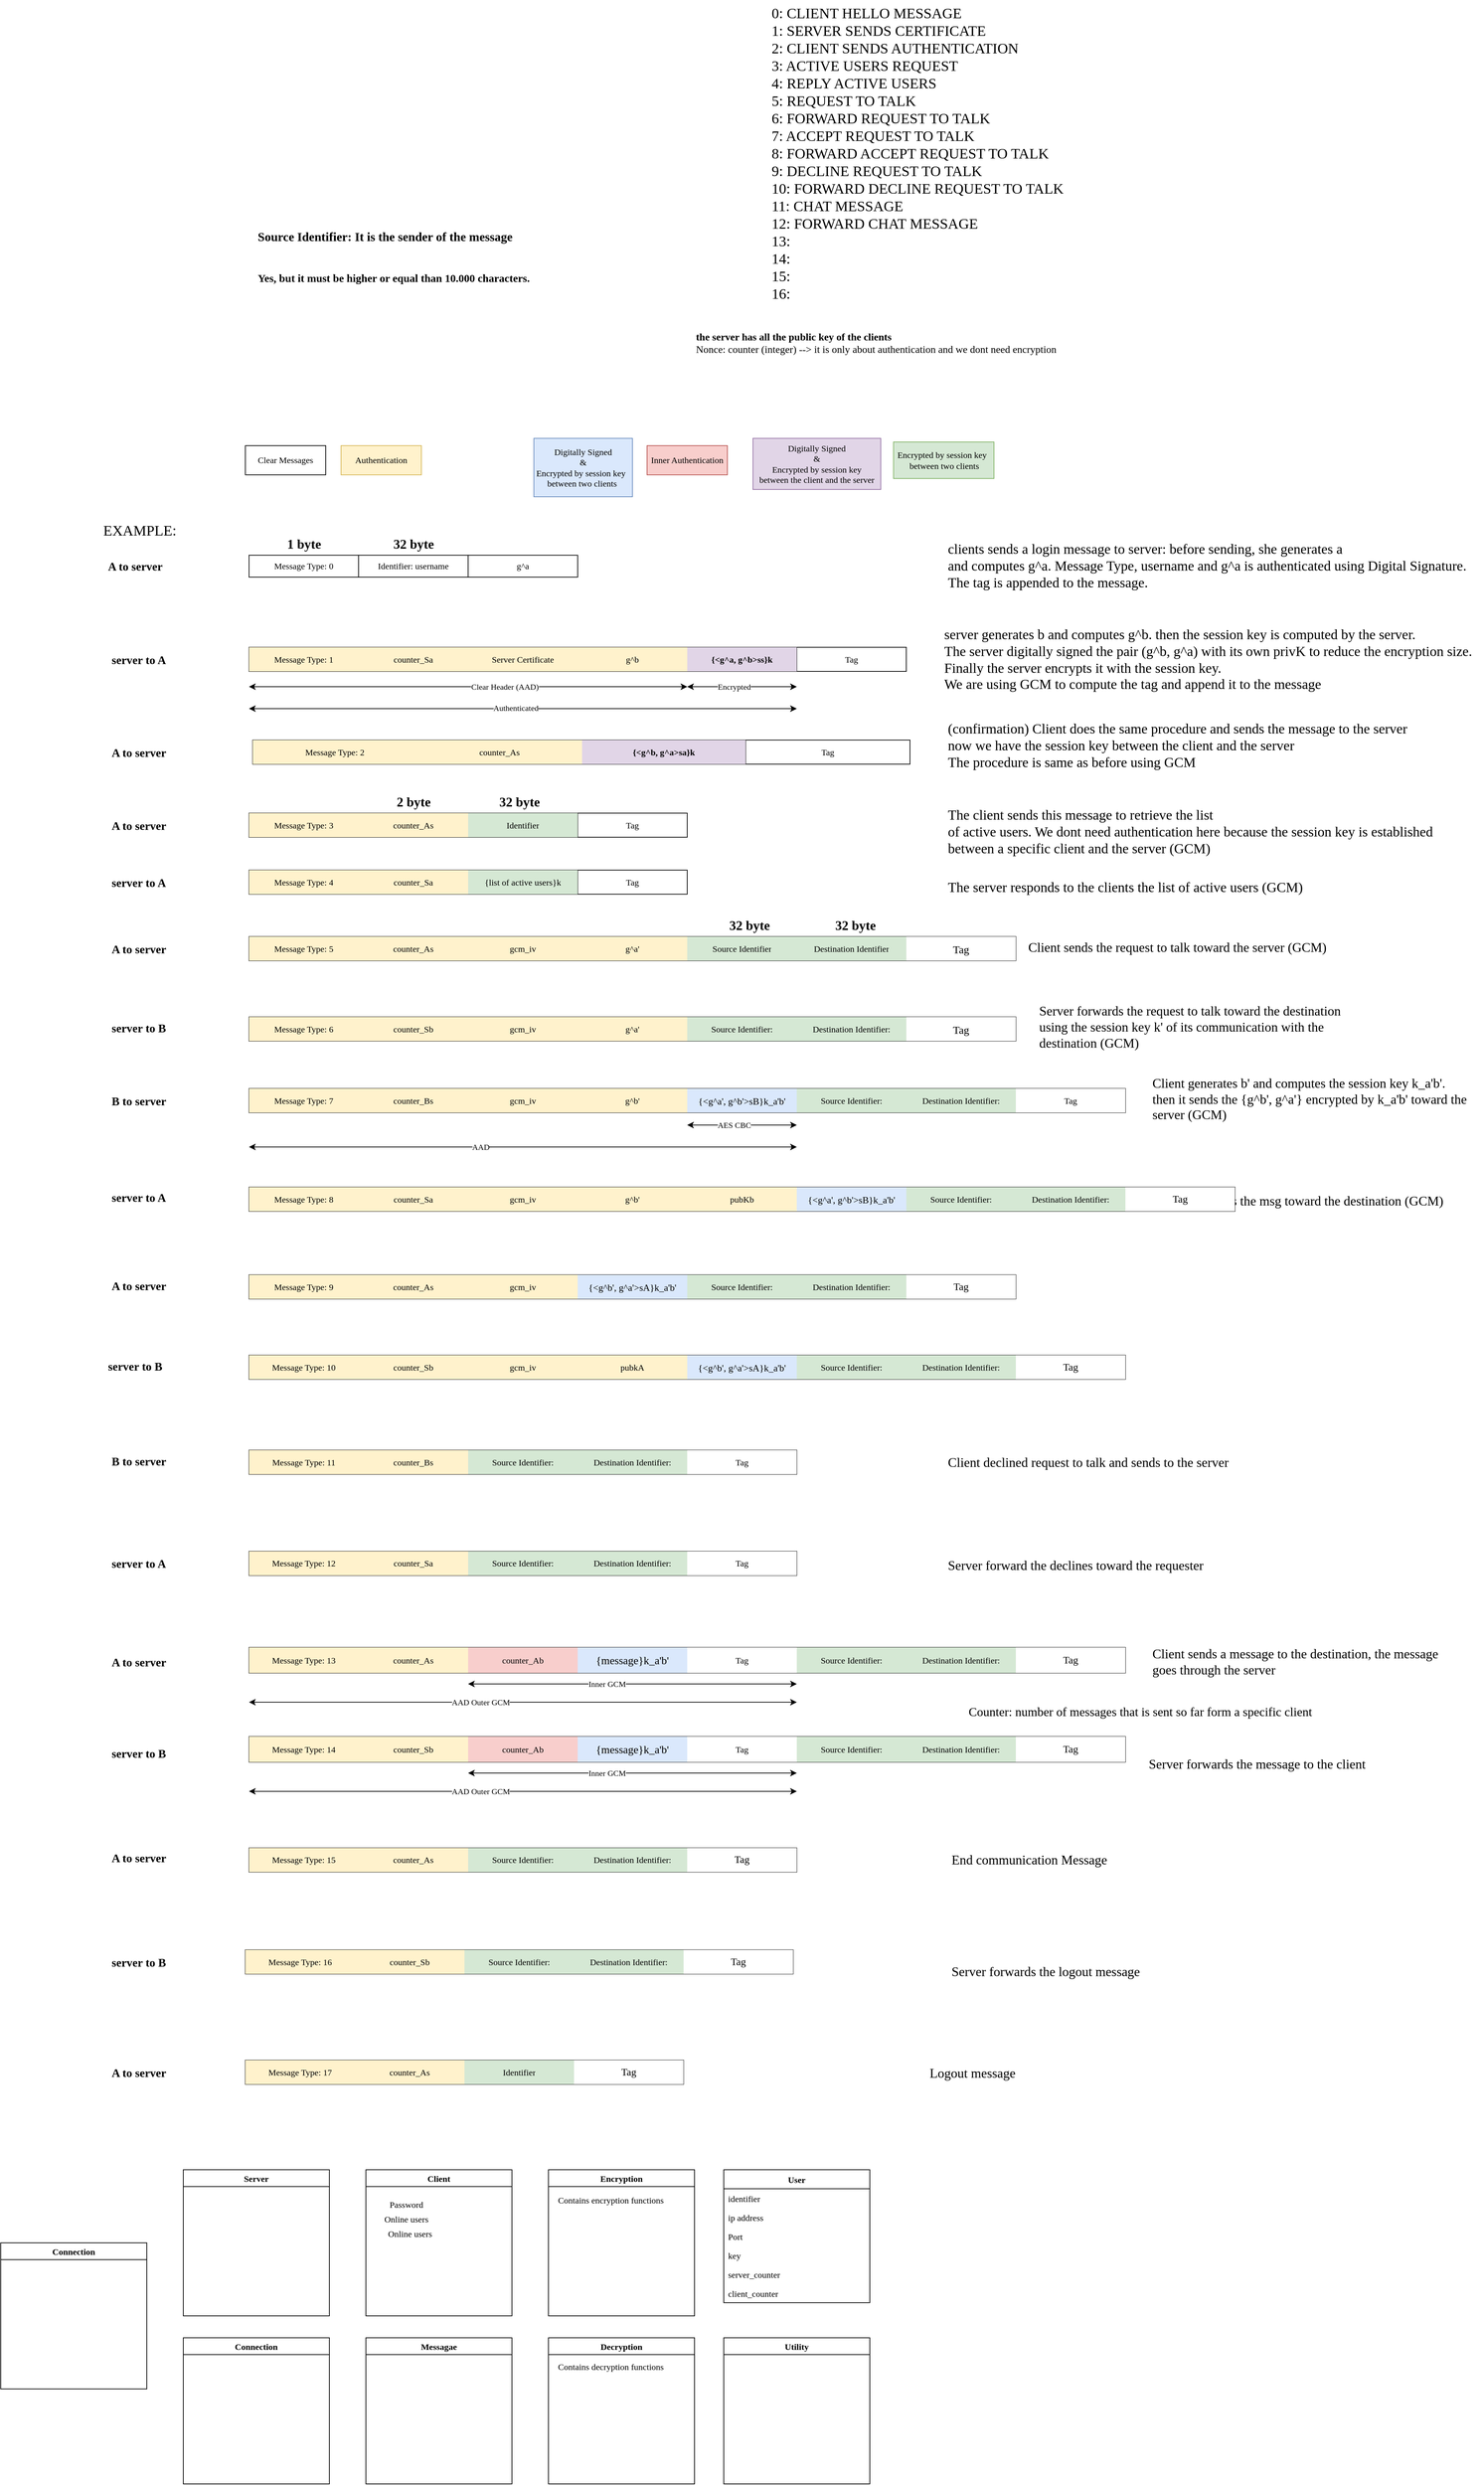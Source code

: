 <mxfile version="14.8.2" type="github">
  <diagram id="F_jE-BOAkrTfxv78qMfI" name="Page-1">
    <mxGraphModel dx="2272" dy="1806" grid="1" gridSize="10" guides="1" tooltips="1" connect="1" arrows="1" fold="1" page="1" pageScale="1" pageWidth="850" pageHeight="1100" math="0" shadow="0">
      <root>
        <mxCell id="0" />
        <mxCell id="1" parent="0" />
        <mxCell id="7HuCR2p12rS5CB_kkMIx-14" value="Yes, but it must be higher or equal than 10.000 characters." style="text;html=1;align=left;verticalAlign=middle;resizable=0;points=[];autosize=1;strokeColor=none;fontSize=15;fontStyle=1;fontFamily=Times New Roman;" parent="1" vertex="1">
          <mxGeometry x="-80" y="-70" width="390" height="20" as="geometry" />
        </mxCell>
        <mxCell id="7HuCR2p12rS5CB_kkMIx-15" value="&lt;div style=&quot;text-align: left ; font-size: 20px&quot;&gt;&lt;span style=&quot;font-size: 20px&quot;&gt;0: CLIENT HELLO MESSAGE&amp;nbsp;&lt;/span&gt;&lt;/div&gt;&lt;div style=&quot;text-align: left ; font-size: 20px&quot;&gt;&lt;span style=&quot;font-size: 20px&quot;&gt;1: SERVER SENDS CERTIFICATE&lt;/span&gt;&lt;/div&gt;&lt;div style=&quot;text-align: left ; font-size: 20px&quot;&gt;&lt;span style=&quot;font-size: 20px&quot;&gt;2: CLIENT SENDS AUTHENTICATION&lt;/span&gt;&lt;/div&gt;&lt;div style=&quot;text-align: left ; font-size: 20px&quot;&gt;&lt;span style=&quot;font-size: 20px&quot;&gt;3: ACTIVE USERS REQUEST&lt;/span&gt;&lt;/div&gt;&lt;div style=&quot;text-align: left ; font-size: 20px&quot;&gt;&lt;span style=&quot;font-size: 20px&quot;&gt;4: REPLY ACTIVE USERS&lt;/span&gt;&lt;/div&gt;&lt;div style=&quot;text-align: left ; font-size: 20px&quot;&gt;&lt;span style=&quot;font-size: 20px&quot;&gt;5: REQUEST TO TALK&lt;/span&gt;&lt;/div&gt;&lt;div style=&quot;text-align: left ; font-size: 20px&quot;&gt;&lt;span style=&quot;font-size: 20px&quot;&gt;6: FORWARD REQUEST TO TALK&lt;/span&gt;&lt;/div&gt;&lt;div style=&quot;text-align: left ; font-size: 20px&quot;&gt;&lt;span style=&quot;font-size: 20px&quot;&gt;7: ACCEPT REQUEST TO TALK&lt;/span&gt;&lt;/div&gt;&lt;div style=&quot;text-align: left ; font-size: 20px&quot;&gt;&lt;span style=&quot;font-size: 20px&quot;&gt;8: FORWARD ACCEPT REQUEST TO TALK&lt;/span&gt;&lt;/div&gt;&lt;div style=&quot;text-align: left ; font-size: 20px&quot;&gt;&lt;span style=&quot;font-size: 20px&quot;&gt;9: DECLINE REQUEST TO TALK&lt;/span&gt;&lt;/div&gt;&lt;div style=&quot;text-align: left ; font-size: 20px&quot;&gt;&lt;span style=&quot;font-size: 20px&quot;&gt;10: FORWARD DECLINE REQUEST TO TALK&lt;/span&gt;&lt;/div&gt;&lt;div style=&quot;text-align: left ; font-size: 20px&quot;&gt;&lt;span style=&quot;font-size: 20px&quot;&gt;11: CHAT MESSAGE&lt;/span&gt;&lt;/div&gt;&lt;div style=&quot;text-align: left ; font-size: 20px&quot;&gt;&lt;span style=&quot;font-size: 20px&quot;&gt;12: FORWARD CHAT MESSAGE&lt;/span&gt;&lt;/div&gt;&lt;div style=&quot;text-align: left ; font-size: 20px&quot;&gt;&lt;span style=&quot;font-size: 20px&quot;&gt;13:&lt;/span&gt;&lt;/div&gt;&lt;div style=&quot;text-align: left ; font-size: 20px&quot;&gt;&lt;span style=&quot;font-size: 20px&quot;&gt;14:&lt;/span&gt;&lt;/div&gt;&lt;div style=&quot;text-align: left ; font-size: 20px&quot;&gt;&lt;span style=&quot;font-size: 20px&quot;&gt;15:&lt;/span&gt;&lt;/div&gt;&lt;div style=&quot;text-align: left ; font-size: 20px&quot;&gt;&lt;span style=&quot;font-size: 20px&quot;&gt;16:&lt;/span&gt;&lt;/div&gt;&lt;div style=&quot;text-align: left ; font-size: 20px&quot;&gt;&lt;span style=&quot;font-size: 20px&quot;&gt;&lt;br&gt;&lt;/span&gt;&lt;/div&gt;&lt;div style=&quot;text-align: left ; font-size: 20px&quot;&gt;&lt;br style=&quot;font-size: 20px&quot;&gt;&lt;/div&gt;&lt;div style=&quot;text-align: left ; font-size: 20px&quot;&gt;&lt;span style=&quot;font-size: 20px&quot;&gt;&amp;nbsp;&lt;/span&gt;&lt;/div&gt;" style="text;html=1;align=center;verticalAlign=middle;resizable=0;points=[];autosize=1;strokeColor=none;fontSize=20;fontFamily=Times New Roman;" parent="1" vertex="1">
          <mxGeometry x="615" y="-440" width="420" height="490" as="geometry" />
        </mxCell>
        <mxCell id="7HuCR2p12rS5CB_kkMIx-33" value="&lt;b&gt;the server has all the public key of the clients&lt;/b&gt;&lt;br&gt;Nonce: counter (integer) --&amp;gt; it is only about authentication and we dont need encryption" style="text;html=1;strokeColor=none;fillColor=none;align=left;verticalAlign=middle;whiteSpace=wrap;rounded=0;fontSize=14;fontFamily=Times New Roman;" parent="1" vertex="1">
          <mxGeometry x="520" y="20" width="670" height="20" as="geometry" />
        </mxCell>
        <mxCell id="7HuCR2p12rS5CB_kkMIx-34" value="" style="shape=table;html=1;whiteSpace=wrap;startSize=0;container=1;collapsible=0;childLayout=tableLayout;fontFamily=Times New Roman;" parent="1" vertex="1">
          <mxGeometry x="-90" y="320" width="450" height="30" as="geometry" />
        </mxCell>
        <mxCell id="7HuCR2p12rS5CB_kkMIx-35" value="" style="shape=partialRectangle;html=1;whiteSpace=wrap;collapsible=0;dropTarget=0;pointerEvents=0;fillColor=none;top=0;left=0;bottom=0;right=0;points=[[0,0.5],[1,0.5]];portConstraint=eastwest;fontFamily=Times New Roman;" parent="7HuCR2p12rS5CB_kkMIx-34" vertex="1">
          <mxGeometry width="450" height="30" as="geometry" />
        </mxCell>
        <mxCell id="7HuCR2p12rS5CB_kkMIx-36" value="Message Type: 0&lt;br&gt;" style="shape=partialRectangle;html=1;whiteSpace=wrap;connectable=0;fillColor=none;top=0;left=0;bottom=0;right=0;overflow=hidden;fontFamily=Times New Roman;" parent="7HuCR2p12rS5CB_kkMIx-35" vertex="1">
          <mxGeometry width="150" height="30" as="geometry" />
        </mxCell>
        <mxCell id="7HuCR2p12rS5CB_kkMIx-37" value="Identifier: username&lt;br&gt;" style="shape=partialRectangle;html=1;whiteSpace=wrap;connectable=0;fillColor=none;top=0;left=0;bottom=0;right=0;overflow=hidden;fontFamily=Times New Roman;" parent="7HuCR2p12rS5CB_kkMIx-35" vertex="1">
          <mxGeometry x="150" width="150" height="30" as="geometry" />
        </mxCell>
        <mxCell id="7HuCR2p12rS5CB_kkMIx-54" value="g^a&lt;br&gt;" style="shape=partialRectangle;html=1;whiteSpace=wrap;connectable=0;fillColor=none;top=0;left=0;bottom=0;right=0;overflow=hidden;fontFamily=Times New Roman;" parent="7HuCR2p12rS5CB_kkMIx-35" vertex="1">
          <mxGeometry x="300" width="150" height="30" as="geometry" />
        </mxCell>
        <mxCell id="7HuCR2p12rS5CB_kkMIx-39" value="" style="shape=table;html=1;whiteSpace=wrap;startSize=0;container=1;collapsible=0;childLayout=tableLayout;fontFamily=Times New Roman;" parent="1" vertex="1">
          <mxGeometry x="-90" y="446" width="900" height="33" as="geometry" />
        </mxCell>
        <mxCell id="7HuCR2p12rS5CB_kkMIx-40" value="" style="shape=partialRectangle;html=1;whiteSpace=wrap;collapsible=0;dropTarget=0;pointerEvents=0;fillColor=none;top=0;left=0;bottom=0;right=0;points=[[0,0.5],[1,0.5]];portConstraint=eastwest;fontFamily=Times New Roman;" parent="7HuCR2p12rS5CB_kkMIx-39" vertex="1">
          <mxGeometry width="900" height="33" as="geometry" />
        </mxCell>
        <mxCell id="7HuCR2p12rS5CB_kkMIx-41" value="Message Type: 1" style="shape=partialRectangle;html=1;whiteSpace=wrap;connectable=0;fillColor=#fff2cc;top=0;left=0;bottom=0;right=0;overflow=hidden;strokeColor=#d6b656;fontFamily=Times New Roman;" parent="7HuCR2p12rS5CB_kkMIx-40" vertex="1">
          <mxGeometry width="150" height="33" as="geometry" />
        </mxCell>
        <mxCell id="46wRRIrfo-uhjWPLOnh3-5" value="counter_Sa" style="shape=partialRectangle;html=1;whiteSpace=wrap;connectable=0;fillColor=#fff2cc;top=0;left=0;bottom=0;right=0;overflow=hidden;strokeColor=#d6b656;fontFamily=Times New Roman;" parent="7HuCR2p12rS5CB_kkMIx-40" vertex="1">
          <mxGeometry x="150" width="150" height="33" as="geometry" />
        </mxCell>
        <mxCell id="7HuCR2p12rS5CB_kkMIx-42" value="Server Certificate" style="shape=partialRectangle;html=1;whiteSpace=wrap;connectable=0;fillColor=#fff2cc;top=0;left=0;bottom=0;right=0;overflow=hidden;strokeColor=#d6b656;fontFamily=Times New Roman;" parent="7HuCR2p12rS5CB_kkMIx-40" vertex="1">
          <mxGeometry x="300" width="150" height="33" as="geometry" />
        </mxCell>
        <mxCell id="7HuCR2p12rS5CB_kkMIx-50" value="g^b" style="shape=partialRectangle;html=1;whiteSpace=wrap;connectable=0;fillColor=#fff2cc;top=0;left=0;bottom=0;right=0;overflow=hidden;fontFamily=Times New Roman;strokeColor=#d6b656;" parent="7HuCR2p12rS5CB_kkMIx-40" vertex="1">
          <mxGeometry x="450" width="150" height="33" as="geometry" />
        </mxCell>
        <mxCell id="7HuCR2p12rS5CB_kkMIx-56" value="&lt;b&gt;{&amp;lt;g^a, g^b&amp;gt;ss}k&lt;/b&gt;" style="shape=partialRectangle;html=1;whiteSpace=wrap;connectable=0;top=0;left=0;bottom=0;right=0;overflow=hidden;strokeColor=#9673a6;fillColor=#e1d5e7;fontFamily=Times New Roman;" parent="7HuCR2p12rS5CB_kkMIx-40" vertex="1">
          <mxGeometry x="600" width="150" height="33" as="geometry" />
        </mxCell>
        <mxCell id="yCbRSSfEJfGpyD3MhMj6-2" value="Tag" style="shape=partialRectangle;html=1;whiteSpace=wrap;connectable=0;fillColor=none;top=0;left=0;bottom=0;right=0;overflow=hidden;fontFamily=Times New Roman;" parent="7HuCR2p12rS5CB_kkMIx-40" vertex="1">
          <mxGeometry x="750" width="150" height="33" as="geometry" />
        </mxCell>
        <mxCell id="7HuCR2p12rS5CB_kkMIx-44" value="" style="shape=table;html=1;whiteSpace=wrap;startSize=0;container=1;collapsible=0;childLayout=tableLayout;fontFamily=Times New Roman;" parent="1" vertex="1">
          <mxGeometry x="-85" y="573" width="900" height="33" as="geometry" />
        </mxCell>
        <mxCell id="7HuCR2p12rS5CB_kkMIx-45" value="" style="shape=partialRectangle;html=1;whiteSpace=wrap;collapsible=0;dropTarget=0;pointerEvents=0;fillColor=none;top=0;left=0;bottom=0;right=0;points=[[0,0.5],[1,0.5]];portConstraint=eastwest;fontFamily=Times New Roman;" parent="7HuCR2p12rS5CB_kkMIx-44" vertex="1">
          <mxGeometry width="900" height="33" as="geometry" />
        </mxCell>
        <mxCell id="7HuCR2p12rS5CB_kkMIx-46" value="Message Type: 2" style="shape=partialRectangle;html=1;whiteSpace=wrap;connectable=0;fillColor=#fff2cc;top=0;left=0;bottom=0;right=0;overflow=hidden;strokeColor=#d6b656;fontFamily=Times New Roman;" parent="7HuCR2p12rS5CB_kkMIx-45" vertex="1">
          <mxGeometry width="225" height="33" as="geometry" />
        </mxCell>
        <mxCell id="46wRRIrfo-uhjWPLOnh3-8" value="counter_As" style="shape=partialRectangle;html=1;whiteSpace=wrap;connectable=0;fillColor=#fff2cc;top=0;left=0;bottom=0;right=0;overflow=hidden;strokeColor=#d6b656;fontFamily=Times New Roman;" parent="7HuCR2p12rS5CB_kkMIx-45" vertex="1">
          <mxGeometry x="225" width="226" height="33" as="geometry" />
        </mxCell>
        <mxCell id="7HuCR2p12rS5CB_kkMIx-47" value="&lt;b&gt;{&amp;lt;g^b, g^a&amp;gt;sa}k&lt;/b&gt;" style="shape=partialRectangle;html=1;whiteSpace=wrap;connectable=0;fillColor=#e1d5e7;top=0;left=0;bottom=0;right=0;overflow=hidden;strokeColor=#9673a6;fontFamily=Times New Roman;" parent="7HuCR2p12rS5CB_kkMIx-45" vertex="1">
          <mxGeometry x="451" width="224" height="33" as="geometry" />
        </mxCell>
        <mxCell id="yCbRSSfEJfGpyD3MhMj6-15" value="Tag" style="shape=partialRectangle;html=1;whiteSpace=wrap;connectable=0;fillColor=none;top=0;left=0;bottom=0;right=0;overflow=hidden;fontFamily=Times New Roman;" parent="7HuCR2p12rS5CB_kkMIx-45" vertex="1">
          <mxGeometry x="675" width="225" height="33" as="geometry" />
        </mxCell>
        <mxCell id="7HuCR2p12rS5CB_kkMIx-49" value="server generates b and computes g^b. then the session key is computed by the server.&amp;nbsp;&lt;br style=&quot;font-size: 19px&quot;&gt;The server digitally signed&amp;nbsp;the pair (g^b, g^a) with its own privK to reduce the encryption size.&lt;br&gt;Finally the server encrypts&amp;nbsp;it with the session key.&amp;nbsp;&lt;br&gt;We are using GCM to compute the tag and append it to the message" style="text;html=1;align=left;verticalAlign=middle;resizable=0;points=[];autosize=1;strokeColor=none;fontSize=19;fontFamily=Times New Roman;" parent="1" vertex="1">
          <mxGeometry x="860" y="412.5" width="740" height="100" as="geometry" />
        </mxCell>
        <mxCell id="7HuCR2p12rS5CB_kkMIx-51" value="&lt;div style=&quot;font-size: 19px&quot;&gt;(confirmation) Client does the same procedure and sends the message to the server&lt;/div&gt;&lt;div style=&quot;font-size: 19px&quot;&gt;now we have the session key between the client and the server&lt;br&gt;The procedure is same as before using GCM&lt;/div&gt;" style="text;html=1;align=left;verticalAlign=middle;resizable=0;points=[];autosize=1;strokeColor=none;fontSize=19;fontFamily=Times New Roman;" parent="1" vertex="1">
          <mxGeometry x="865" y="546" width="640" height="70" as="geometry" />
        </mxCell>
        <mxCell id="7HuCR2p12rS5CB_kkMIx-53" value="clients sends a login message to server: before sending, she generates a&lt;br style=&quot;font-size: 19px&quot;&gt;and computes g^a. Message Type, username and g^a is authenticated using Digital Signature.&lt;br&gt;The tag is appended to the message.&amp;nbsp; &amp;nbsp;" style="text;html=1;align=left;verticalAlign=middle;resizable=0;points=[];autosize=1;strokeColor=none;fontSize=19;fontFamily=Times New Roman;" parent="1" vertex="1">
          <mxGeometry x="865" y="300" width="730" height="70" as="geometry" />
        </mxCell>
        <mxCell id="7HuCR2p12rS5CB_kkMIx-57" value="&lt;span style=&quot;font-size: 18px;&quot;&gt;1 byte&lt;/span&gt;" style="text;html=1;align=center;verticalAlign=middle;resizable=0;points=[];autosize=1;strokeColor=none;fontSize=18;fontStyle=1;fontFamily=Times New Roman;" parent="1" vertex="1">
          <mxGeometry x="-45" y="290" width="60" height="30" as="geometry" />
        </mxCell>
        <mxCell id="7HuCR2p12rS5CB_kkMIx-58" value="" style="shape=table;html=1;whiteSpace=wrap;startSize=0;container=1;collapsible=0;childLayout=tableLayout;fontFamily=Times New Roman;" parent="1" vertex="1">
          <mxGeometry x="-90" y="673" width="600" height="33" as="geometry" />
        </mxCell>
        <mxCell id="7HuCR2p12rS5CB_kkMIx-59" value="" style="shape=partialRectangle;html=1;whiteSpace=wrap;collapsible=0;dropTarget=0;pointerEvents=0;fillColor=none;top=0;left=0;bottom=0;right=0;points=[[0,0.5],[1,0.5]];portConstraint=eastwest;fontFamily=Times New Roman;" parent="7HuCR2p12rS5CB_kkMIx-58" vertex="1">
          <mxGeometry width="600" height="33" as="geometry" />
        </mxCell>
        <mxCell id="7HuCR2p12rS5CB_kkMIx-60" value="Message Type: 3" style="shape=partialRectangle;html=1;whiteSpace=wrap;connectable=0;fillColor=#fff2cc;top=0;left=0;bottom=0;right=0;overflow=hidden;strokeColor=#d6b656;fontFamily=Times New Roman;" parent="7HuCR2p12rS5CB_kkMIx-59" vertex="1">
          <mxGeometry width="150" height="33" as="geometry" />
        </mxCell>
        <mxCell id="fmLFLyb55_Ck_awDn2ng-8" value="counter_As" style="shape=partialRectangle;html=1;whiteSpace=wrap;connectable=0;fillColor=#fff2cc;top=0;left=0;bottom=0;right=0;overflow=hidden;strokeColor=#d6b656;fontFamily=Times New Roman;" parent="7HuCR2p12rS5CB_kkMIx-59" vertex="1">
          <mxGeometry x="150" width="150" height="33" as="geometry" />
        </mxCell>
        <mxCell id="7HuCR2p12rS5CB_kkMIx-61" value="Identifier" style="shape=partialRectangle;html=1;whiteSpace=wrap;connectable=0;fillColor=#d5e8d4;top=0;left=0;bottom=0;right=0;overflow=hidden;strokeColor=#82b366;fontFamily=Times New Roman;" parent="7HuCR2p12rS5CB_kkMIx-59" vertex="1">
          <mxGeometry x="300" width="150" height="33" as="geometry" />
        </mxCell>
        <mxCell id="yCbRSSfEJfGpyD3MhMj6-16" value="Tag" style="shape=partialRectangle;html=1;whiteSpace=wrap;connectable=0;fillColor=none;top=0;left=0;bottom=0;right=0;overflow=hidden;fontFamily=Times New Roman;" parent="7HuCR2p12rS5CB_kkMIx-59" vertex="1">
          <mxGeometry x="450" width="150" height="33" as="geometry" />
        </mxCell>
        <mxCell id="7HuCR2p12rS5CB_kkMIx-66" value="&lt;font style=&quot;font-size: 19px&quot;&gt;The client sends this message to retrieve the list&lt;br style=&quot;font-size: 19px&quot;&gt;of active users. We dont need authentication here because the session key is established&lt;br style=&quot;font-size: 19px&quot;&gt;between a specific client and the server (GCM)&lt;br style=&quot;font-size: 19px&quot;&gt;&lt;/font&gt;" style="text;html=1;align=left;verticalAlign=middle;resizable=0;points=[];autosize=1;strokeColor=none;fontSize=19;fontFamily=Times New Roman;" parent="1" vertex="1">
          <mxGeometry x="865" y="664" width="680" height="70" as="geometry" />
        </mxCell>
        <mxCell id="7HuCR2p12rS5CB_kkMIx-70" value="" style="shape=table;html=1;whiteSpace=wrap;startSize=0;container=1;collapsible=0;childLayout=tableLayout;fontFamily=Times New Roman;" parent="1" vertex="1">
          <mxGeometry x="-90" y="751" width="600" height="33" as="geometry" />
        </mxCell>
        <mxCell id="7HuCR2p12rS5CB_kkMIx-71" value="" style="shape=partialRectangle;html=1;whiteSpace=wrap;collapsible=0;dropTarget=0;pointerEvents=0;fillColor=none;top=0;left=0;bottom=0;right=0;points=[[0,0.5],[1,0.5]];portConstraint=eastwest;fontFamily=Times New Roman;" parent="7HuCR2p12rS5CB_kkMIx-70" vertex="1">
          <mxGeometry width="600" height="33" as="geometry" />
        </mxCell>
        <mxCell id="7HuCR2p12rS5CB_kkMIx-72" value="Message Type: 4" style="shape=partialRectangle;html=1;whiteSpace=wrap;connectable=0;fillColor=#fff2cc;top=0;left=0;bottom=0;right=0;overflow=hidden;strokeColor=#d6b656;fontFamily=Times New Roman;" parent="7HuCR2p12rS5CB_kkMIx-71" vertex="1">
          <mxGeometry width="150" height="33" as="geometry" />
        </mxCell>
        <mxCell id="fmLFLyb55_Ck_awDn2ng-10" value="counter_Sa" style="shape=partialRectangle;html=1;whiteSpace=wrap;connectable=0;fillColor=#fff2cc;top=0;left=0;bottom=0;right=0;overflow=hidden;strokeColor=#d6b656;fontFamily=Times New Roman;" parent="7HuCR2p12rS5CB_kkMIx-71" vertex="1">
          <mxGeometry x="150" width="150" height="33" as="geometry" />
        </mxCell>
        <mxCell id="7HuCR2p12rS5CB_kkMIx-73" value="{list of active users}k" style="shape=partialRectangle;html=1;whiteSpace=wrap;connectable=0;fillColor=#d5e8d4;top=0;left=0;bottom=0;right=0;overflow=hidden;strokeColor=#82b366;fontFamily=Times New Roman;" parent="7HuCR2p12rS5CB_kkMIx-71" vertex="1">
          <mxGeometry x="300" width="150" height="33" as="geometry" />
        </mxCell>
        <mxCell id="yCbRSSfEJfGpyD3MhMj6-17" value="Tag" style="shape=partialRectangle;html=1;whiteSpace=wrap;connectable=0;fillColor=none;top=0;left=0;bottom=0;right=0;overflow=hidden;fontFamily=Times New Roman;" parent="7HuCR2p12rS5CB_kkMIx-71" vertex="1">
          <mxGeometry x="450" width="150" height="33" as="geometry" />
        </mxCell>
        <mxCell id="7HuCR2p12rS5CB_kkMIx-95" value="Server forwards the request to talk toward the destination&lt;br&gt;using the session key k&#39; of its communication with the&amp;nbsp;&lt;br&gt;destination (GCM)&amp;nbsp;&lt;br&gt;&lt;div&gt;&lt;br&gt;&lt;/div&gt;" style="text;html=1;align=left;verticalAlign=middle;resizable=0;points=[];autosize=1;strokeColor=none;fontSize=18;fontFamily=Times New Roman;" parent="1" vertex="1">
          <mxGeometry x="990" y="931.75" width="430" height="90" as="geometry" />
        </mxCell>
        <mxCell id="7HuCR2p12rS5CB_kkMIx-96" value="Client sends the request to talk toward the server (GCM)" style="text;html=1;align=left;verticalAlign=middle;resizable=0;points=[];autosize=1;strokeColor=none;fontSize=18;fontFamily=Times New Roman;" parent="1" vertex="1">
          <mxGeometry x="975" y="842" width="420" height="30" as="geometry" />
        </mxCell>
        <mxCell id="y36w_arXSWlQnjkWe3Qv-24" value="A to server" style="text;html=1;align=left;verticalAlign=middle;resizable=0;points=[];autosize=1;strokeColor=none;fontSize=16;fontStyle=1;fontFamily=Times New Roman;" parent="1" vertex="1">
          <mxGeometry x="-280" y="579.5" width="90" height="20" as="geometry" />
        </mxCell>
        <mxCell id="y36w_arXSWlQnjkWe3Qv-25" value="A to server" style="text;html=1;align=left;verticalAlign=middle;resizable=0;points=[];autosize=1;strokeColor=none;fontSize=16;fontStyle=1;fontFamily=Times New Roman;" parent="1" vertex="1">
          <mxGeometry x="-285" y="325" width="90" height="20" as="geometry" />
        </mxCell>
        <mxCell id="y36w_arXSWlQnjkWe3Qv-26" value="server to A" style="text;html=1;align=left;verticalAlign=middle;resizable=0;points=[];autosize=1;strokeColor=none;fontSize=16;fontStyle=1;fontFamily=Times New Roman;" parent="1" vertex="1">
          <mxGeometry x="-280" y="452.5" width="90" height="20" as="geometry" />
        </mxCell>
        <mxCell id="y36w_arXSWlQnjkWe3Qv-27" value="A to server" style="text;html=1;align=left;verticalAlign=middle;resizable=0;points=[];autosize=1;strokeColor=none;fontSize=16;fontStyle=1;fontFamily=Times New Roman;" parent="1" vertex="1">
          <mxGeometry x="-280" y="679.5" width="90" height="20" as="geometry" />
        </mxCell>
        <mxCell id="y36w_arXSWlQnjkWe3Qv-28" value="server to A" style="text;html=1;align=left;verticalAlign=middle;resizable=0;points=[];autosize=1;strokeColor=none;fontSize=16;fontStyle=1;fontFamily=Times New Roman;" parent="1" vertex="1">
          <mxGeometry x="-280" y="757.5" width="90" height="20" as="geometry" />
        </mxCell>
        <mxCell id="y36w_arXSWlQnjkWe3Qv-29" value="A to server" style="text;html=1;align=left;verticalAlign=middle;resizable=0;points=[];autosize=1;strokeColor=none;fontSize=16;fontStyle=1;fontFamily=Times New Roman;" parent="1" vertex="1">
          <mxGeometry x="-280" y="848.5" width="90" height="20" as="geometry" />
        </mxCell>
        <mxCell id="y36w_arXSWlQnjkWe3Qv-30" value="server to B" style="text;html=1;align=left;verticalAlign=middle;resizable=0;points=[];autosize=1;strokeColor=none;fontSize=16;fontStyle=1;fontFamily=Times New Roman;" parent="1" vertex="1">
          <mxGeometry x="-280" y="957" width="90" height="20" as="geometry" />
        </mxCell>
        <mxCell id="y36w_arXSWlQnjkWe3Qv-32" value="B to server" style="text;html=1;align=left;verticalAlign=middle;resizable=0;points=[];autosize=1;strokeColor=none;fontSize=16;fontStyle=1;fontFamily=Times New Roman;" parent="1" vertex="1">
          <mxGeometry x="-280" y="1056.5" width="90" height="20" as="geometry" />
        </mxCell>
        <mxCell id="y36w_arXSWlQnjkWe3Qv-37" value="Client generates b&#39; and computes the session key k_a&#39;b&#39;.&amp;nbsp;&lt;br&gt;then it sends the {g^b&#39;, g^a&#39;} encrypted by k_a&#39;b&#39; toward the&amp;nbsp;&lt;br&gt;server (GCM)" style="text;html=1;align=left;verticalAlign=middle;resizable=0;points=[];autosize=1;strokeColor=none;fontSize=18;fontFamily=Times New Roman;" parent="1" vertex="1">
          <mxGeometry x="1145" y="1030" width="450" height="70" as="geometry" />
        </mxCell>
        <mxCell id="y36w_arXSWlQnjkWe3Qv-60" value="Server forwards the msg toward the destination (GCM)" style="text;html=1;align=left;verticalAlign=middle;resizable=0;points=[];autosize=1;strokeColor=none;fontSize=18;fontFamily=Times New Roman;" parent="1" vertex="1">
          <mxGeometry x="1145" y="1189" width="410" height="30" as="geometry" />
        </mxCell>
        <mxCell id="y36w_arXSWlQnjkWe3Qv-61" value="server to A" style="text;html=1;align=left;verticalAlign=middle;resizable=0;points=[];autosize=1;strokeColor=none;fontSize=16;fontStyle=1;fontFamily=Times New Roman;" parent="1" vertex="1">
          <mxGeometry x="-280" y="1189" width="90" height="20" as="geometry" />
        </mxCell>
        <mxCell id="y36w_arXSWlQnjkWe3Qv-73" value="Client sends a message to the destination, the message&lt;br&gt;goes through the server" style="text;html=1;align=left;verticalAlign=middle;resizable=0;points=[];autosize=1;strokeColor=none;fontSize=18;fontFamily=Times New Roman;" parent="1" vertex="1">
          <mxGeometry x="1145" y="1810" width="410" height="50" as="geometry" />
        </mxCell>
        <mxCell id="y36w_arXSWlQnjkWe3Qv-74" value="A to server" style="text;html=1;align=left;verticalAlign=middle;resizable=0;points=[];autosize=1;strokeColor=none;fontSize=16;fontStyle=1;fontFamily=Times New Roman;" parent="1" vertex="1">
          <mxGeometry x="-280" y="1825" width="90" height="20" as="geometry" />
        </mxCell>
        <mxCell id="y36w_arXSWlQnjkWe3Qv-87" value="&lt;span&gt;server to B&lt;/span&gt;" style="text;html=1;align=left;verticalAlign=middle;resizable=0;points=[];autosize=1;strokeColor=none;fontSize=16;fontStyle=1;fontFamily=Times New Roman;" parent="1" vertex="1">
          <mxGeometry x="-280" y="1950" width="90" height="20" as="geometry" />
        </mxCell>
        <mxCell id="y36w_arXSWlQnjkWe3Qv-99" value="EXAMPLE:" style="text;html=1;align=center;verticalAlign=middle;resizable=0;points=[];autosize=1;strokeColor=none;fontSize=20;fontFamily=Times New Roman;" parent="1" vertex="1">
          <mxGeometry x="-300" y="270" width="120" height="30" as="geometry" />
        </mxCell>
        <mxCell id="y36w_arXSWlQnjkWe3Qv-133" value="B to server" style="text;html=1;align=left;verticalAlign=middle;resizable=0;points=[];autosize=1;strokeColor=none;fontSize=16;fontStyle=1;fontFamily=Times New Roman;" parent="1" vertex="1">
          <mxGeometry x="-280" y="1550" width="90" height="20" as="geometry" />
        </mxCell>
        <mxCell id="y36w_arXSWlQnjkWe3Qv-134" value="server to A" style="text;html=1;align=left;verticalAlign=middle;resizable=0;points=[];autosize=1;strokeColor=none;fontSize=16;fontStyle=1;fontFamily=Times New Roman;" parent="1" vertex="1">
          <mxGeometry x="-280" y="1690" width="90" height="20" as="geometry" />
        </mxCell>
        <mxCell id="y36w_arXSWlQnjkWe3Qv-138" value="Server forward the declines toward the requester" style="text;html=1;align=left;verticalAlign=middle;resizable=0;points=[];autosize=1;strokeColor=none;fontSize=18;fontFamily=Times New Roman;" parent="1" vertex="1">
          <mxGeometry x="865" y="1688" width="370" height="30" as="geometry" />
        </mxCell>
        <mxCell id="y36w_arXSWlQnjkWe3Qv-140" value="Server forwards the message to the client" style="text;html=1;align=left;verticalAlign=middle;resizable=0;points=[];autosize=1;strokeColor=none;fontSize=18;fontFamily=Times New Roman;" parent="1" vertex="1">
          <mxGeometry x="1140" y="1960" width="310" height="30" as="geometry" />
        </mxCell>
        <mxCell id="yCbRSSfEJfGpyD3MhMj6-7" value="" style="endArrow=classic;startArrow=classic;html=1;fontFamily=Times New Roman;" parent="1" edge="1">
          <mxGeometry width="50" height="50" relative="1" as="geometry">
            <mxPoint x="-90" y="530" as="sourcePoint" />
            <mxPoint x="660" y="530" as="targetPoint" />
          </mxGeometry>
        </mxCell>
        <mxCell id="yCbRSSfEJfGpyD3MhMj6-9" value="Authenticated" style="edgeLabel;html=1;align=center;verticalAlign=middle;resizable=0;points=[];fontFamily=Times New Roman;" parent="yCbRSSfEJfGpyD3MhMj6-7" vertex="1" connectable="0">
          <mxGeometry x="-0.028" y="1" relative="1" as="geometry">
            <mxPoint as="offset" />
          </mxGeometry>
        </mxCell>
        <mxCell id="yCbRSSfEJfGpyD3MhMj6-8" value="" style="endArrow=classic;startArrow=classic;html=1;fontFamily=Times New Roman;" parent="1" edge="1">
          <mxGeometry width="50" height="50" relative="1" as="geometry">
            <mxPoint x="510" y="500" as="sourcePoint" />
            <mxPoint x="660.0" y="500" as="targetPoint" />
          </mxGeometry>
        </mxCell>
        <mxCell id="yCbRSSfEJfGpyD3MhMj6-10" value="Encrypted" style="edgeLabel;html=1;align=center;verticalAlign=middle;resizable=0;points=[];fontFamily=Times New Roman;" parent="yCbRSSfEJfGpyD3MhMj6-8" vertex="1" connectable="0">
          <mxGeometry x="-0.156" relative="1" as="geometry">
            <mxPoint as="offset" />
          </mxGeometry>
        </mxCell>
        <mxCell id="yCbRSSfEJfGpyD3MhMj6-11" value="" style="endArrow=classic;startArrow=classic;html=1;fontFamily=Times New Roman;" parent="1" edge="1">
          <mxGeometry width="50" height="50" relative="1" as="geometry">
            <mxPoint x="-90" y="500" as="sourcePoint" />
            <mxPoint x="510" y="500" as="targetPoint" />
          </mxGeometry>
        </mxCell>
        <mxCell id="yCbRSSfEJfGpyD3MhMj6-12" value="Clear Header (AAD)" style="edgeLabel;html=1;align=center;verticalAlign=middle;resizable=0;points=[];fontFamily=Times New Roman;" parent="yCbRSSfEJfGpyD3MhMj6-11" vertex="1" connectable="0">
          <mxGeometry x="-0.156" relative="1" as="geometry">
            <mxPoint x="97" as="offset" />
          </mxGeometry>
        </mxCell>
        <mxCell id="yCbRSSfEJfGpyD3MhMj6-19" value="&lt;font style=&quot;font-size: 19px&quot;&gt;The server responds to the clients the list of active users (GCM)&lt;br style=&quot;font-size: 19px&quot;&gt;&lt;/font&gt;" style="text;html=1;align=left;verticalAlign=middle;resizable=0;points=[];autosize=1;strokeColor=none;fontSize=19;fontFamily=Times New Roman;" parent="1" vertex="1">
          <mxGeometry x="865" y="760" width="500" height="30" as="geometry" />
        </mxCell>
        <mxCell id="yCbRSSfEJfGpyD3MhMj6-29" value="" style="group;fontFamily=Times New Roman;" parent="1" vertex="1" connectable="0">
          <mxGeometry x="-90" y="838.5" width="750" height="56.5" as="geometry" />
        </mxCell>
        <mxCell id="7HuCR2p12rS5CB_kkMIx-74" value="" style="shape=table;html=1;whiteSpace=wrap;startSize=0;container=1;collapsible=0;childLayout=tableLayout;fontFamily=Times New Roman;" parent="yCbRSSfEJfGpyD3MhMj6-29" vertex="1">
          <mxGeometry y="3.5" width="1050" height="33" as="geometry" />
        </mxCell>
        <mxCell id="7HuCR2p12rS5CB_kkMIx-75" value="" style="shape=partialRectangle;html=1;whiteSpace=wrap;collapsible=0;dropTarget=0;pointerEvents=0;fillColor=none;top=0;left=0;bottom=0;right=0;points=[[0,0.5],[1,0.5]];portConstraint=eastwest;fontFamily=Times New Roman;" parent="7HuCR2p12rS5CB_kkMIx-74" vertex="1">
          <mxGeometry width="1050" height="33" as="geometry" />
        </mxCell>
        <mxCell id="7HuCR2p12rS5CB_kkMIx-76" value="Message Type: 5" style="shape=partialRectangle;html=1;whiteSpace=wrap;connectable=0;fillColor=#fff2cc;top=0;left=0;bottom=0;right=0;overflow=hidden;strokeColor=#d6b656;fontFamily=Times New Roman;" parent="7HuCR2p12rS5CB_kkMIx-75" vertex="1">
          <mxGeometry width="150" height="33" as="geometry" />
        </mxCell>
        <mxCell id="fmLFLyb55_Ck_awDn2ng-12" value="counter_As" style="shape=partialRectangle;html=1;whiteSpace=wrap;connectable=0;fillColor=#fff2cc;top=0;left=0;bottom=0;right=0;overflow=hidden;strokeColor=#d6b656;fontFamily=Times New Roman;" parent="7HuCR2p12rS5CB_kkMIx-75" vertex="1">
          <mxGeometry x="150" width="150" height="33" as="geometry" />
        </mxCell>
        <mxCell id="uW0_LncXEOATcbjl5j31-1" value="gcm_iv" style="shape=partialRectangle;html=1;whiteSpace=wrap;connectable=0;fillColor=#fff2cc;top=0;left=0;bottom=0;right=0;overflow=hidden;strokeColor=#d6b656;fontFamily=Times New Roman;" parent="7HuCR2p12rS5CB_kkMIx-75" vertex="1">
          <mxGeometry x="300" width="150" height="33" as="geometry" />
        </mxCell>
        <mxCell id="fmLFLyb55_Ck_awDn2ng-13" value="g^a&#39;" style="shape=partialRectangle;html=1;whiteSpace=wrap;connectable=0;fillColor=#fff2cc;top=0;left=0;bottom=0;right=0;overflow=hidden;strokeColor=#d6b656;fontFamily=Times New Roman;" parent="7HuCR2p12rS5CB_kkMIx-75" vertex="1">
          <mxGeometry x="450" width="150" height="33" as="geometry" />
        </mxCell>
        <mxCell id="7HuCR2p12rS5CB_kkMIx-77" value="Source Identifier" style="shape=partialRectangle;html=1;whiteSpace=wrap;connectable=0;fillColor=#d5e8d4;top=0;left=0;bottom=0;right=0;overflow=hidden;strokeColor=#82b366;fontFamily=Times New Roman;" parent="7HuCR2p12rS5CB_kkMIx-75" vertex="1">
          <mxGeometry x="600" width="150" height="33" as="geometry" />
        </mxCell>
        <mxCell id="7HuCR2p12rS5CB_kkMIx-78" value="Destination Identifier" style="shape=partialRectangle;html=1;whiteSpace=wrap;connectable=0;fillColor=#d5e8d4;top=0;left=0;bottom=0;right=0;overflow=hidden;strokeColor=#82b366;fontFamily=Times New Roman;" parent="7HuCR2p12rS5CB_kkMIx-75" vertex="1">
          <mxGeometry x="750" width="150" height="33" as="geometry" />
        </mxCell>
        <mxCell id="7HuCR2p12rS5CB_kkMIx-99" value="Tag" style="shape=partialRectangle;html=1;whiteSpace=wrap;connectable=0;top=0;left=0;bottom=0;right=0;overflow=hidden;fontSize=15;fontFamily=Times New Roman;" parent="7HuCR2p12rS5CB_kkMIx-75" vertex="1">
          <mxGeometry x="900" width="150" height="33" as="geometry" />
        </mxCell>
        <mxCell id="yCbRSSfEJfGpyD3MhMj6-66" value="A to server" style="text;html=1;align=left;verticalAlign=middle;resizable=0;points=[];autosize=1;strokeColor=none;fontSize=16;fontStyle=1;fontFamily=Times New Roman;" parent="1" vertex="1">
          <mxGeometry x="-280" y="1310" width="90" height="20" as="geometry" />
        </mxCell>
        <mxCell id="yCbRSSfEJfGpyD3MhMj6-67" value="server to B" style="text;html=1;align=left;verticalAlign=middle;resizable=0;points=[];autosize=1;strokeColor=none;fontSize=16;fontStyle=1;fontFamily=Times New Roman;" parent="1" vertex="1">
          <mxGeometry x="-285" y="1420" width="90" height="20" as="geometry" />
        </mxCell>
        <mxCell id="yCbRSSfEJfGpyD3MhMj6-79" value="Source Identifier: It is the sender of the message" style="text;html=1;align=left;verticalAlign=middle;resizable=0;points=[];autosize=1;strokeColor=none;fontSize=17;fontStyle=1;fontFamily=Times New Roman;" parent="1" vertex="1">
          <mxGeometry x="-80" y="-130" width="360" height="30" as="geometry" />
        </mxCell>
        <mxCell id="yCbRSSfEJfGpyD3MhMj6-95" value="Counter: number of messages that is sent so far form a specific client" style="text;html=1;align=center;verticalAlign=middle;resizable=0;points=[];autosize=1;strokeColor=none;fontSize=17;fontFamily=Times New Roman;" parent="1" vertex="1">
          <mxGeometry x="885" y="1889" width="490" height="30" as="geometry" />
        </mxCell>
        <mxCell id="yCbRSSfEJfGpyD3MhMj6-114" value="" style="shape=table;html=1;whiteSpace=wrap;startSize=0;container=1;collapsible=0;childLayout=tableLayout;fontFamily=Times New Roman;" parent="1" vertex="1">
          <mxGeometry x="-90" y="2089.5" width="750" height="33" as="geometry" />
        </mxCell>
        <mxCell id="yCbRSSfEJfGpyD3MhMj6-115" value="" style="shape=partialRectangle;html=1;whiteSpace=wrap;collapsible=0;dropTarget=0;pointerEvents=0;fillColor=none;top=0;left=0;bottom=0;right=0;points=[[0,0.5],[1,0.5]];portConstraint=eastwest;fontFamily=Times New Roman;" parent="yCbRSSfEJfGpyD3MhMj6-114" vertex="1">
          <mxGeometry width="750" height="33" as="geometry" />
        </mxCell>
        <mxCell id="yCbRSSfEJfGpyD3MhMj6-116" value="Message Type: 15" style="shape=partialRectangle;html=1;whiteSpace=wrap;connectable=0;fillColor=#fff2cc;top=0;left=0;bottom=0;right=0;overflow=hidden;strokeColor=#d6b656;fontFamily=Times New Roman;" parent="yCbRSSfEJfGpyD3MhMj6-115" vertex="1">
          <mxGeometry width="150" height="33" as="geometry" />
        </mxCell>
        <mxCell id="fmLFLyb55_Ck_awDn2ng-89" value="counter_As" style="shape=partialRectangle;html=1;whiteSpace=wrap;connectable=0;fillColor=#fff2cc;top=0;left=0;bottom=0;right=0;overflow=hidden;strokeColor=#d6b656;fontFamily=Times New Roman;" parent="yCbRSSfEJfGpyD3MhMj6-115" vertex="1">
          <mxGeometry x="150" width="150" height="33" as="geometry" />
        </mxCell>
        <mxCell id="yCbRSSfEJfGpyD3MhMj6-117" value="Source Identifier:" style="shape=partialRectangle;html=1;whiteSpace=wrap;connectable=0;fillColor=#d5e8d4;top=0;left=0;bottom=0;right=0;overflow=hidden;strokeColor=#82b366;fontFamily=Times New Roman;" parent="yCbRSSfEJfGpyD3MhMj6-115" vertex="1">
          <mxGeometry x="300" width="150" height="33" as="geometry" />
        </mxCell>
        <mxCell id="yCbRSSfEJfGpyD3MhMj6-118" value="Destination Identifier:" style="shape=partialRectangle;html=1;whiteSpace=wrap;connectable=0;fillColor=#d5e8d4;top=0;left=0;bottom=0;right=0;overflow=hidden;strokeColor=#82b366;fontFamily=Times New Roman;" parent="yCbRSSfEJfGpyD3MhMj6-115" vertex="1">
          <mxGeometry x="450" width="150" height="33" as="geometry" />
        </mxCell>
        <mxCell id="yCbRSSfEJfGpyD3MhMj6-121" value="Tag" style="shape=partialRectangle;html=1;whiteSpace=wrap;connectable=0;top=0;left=0;bottom=0;right=0;overflow=hidden;fontSize=14;fontFamily=Times New Roman;" parent="yCbRSSfEJfGpyD3MhMj6-115" vertex="1">
          <mxGeometry x="600" width="150" height="33" as="geometry" />
        </mxCell>
        <mxCell id="yCbRSSfEJfGpyD3MhMj6-124" value="End communication Message" style="text;html=1;align=left;verticalAlign=middle;resizable=0;points=[];autosize=1;strokeColor=none;fontSize=18;fontFamily=Times New Roman;" parent="1" vertex="1">
          <mxGeometry x="870" y="2091" width="230" height="30" as="geometry" />
        </mxCell>
        <mxCell id="yCbRSSfEJfGpyD3MhMj6-127" value="A to server" style="text;html=1;align=left;verticalAlign=middle;resizable=0;points=[];autosize=1;strokeColor=none;fontSize=16;fontStyle=1;fontFamily=Times New Roman;" parent="1" vertex="1">
          <mxGeometry x="-280" y="2092.5" width="90" height="20" as="geometry" />
        </mxCell>
        <mxCell id="yCbRSSfEJfGpyD3MhMj6-139" value="server to B" style="text;html=1;align=left;verticalAlign=middle;resizable=0;points=[];autosize=1;strokeColor=none;fontSize=16;fontStyle=1;fontFamily=Times New Roman;" parent="1" vertex="1">
          <mxGeometry x="-280" y="2235.5" width="90" height="20" as="geometry" />
        </mxCell>
        <mxCell id="yCbRSSfEJfGpyD3MhMj6-151" value="Client declined request to talk and sends to the server" style="text;html=1;align=left;verticalAlign=middle;resizable=0;points=[];autosize=1;strokeColor=none;fontSize=18;fontFamily=Times New Roman;" parent="1" vertex="1">
          <mxGeometry x="865" y="1546.5" width="400" height="30" as="geometry" />
        </mxCell>
        <mxCell id="yCbRSSfEJfGpyD3MhMj6-152" value="Server forwards the logout message" style="text;html=1;align=left;verticalAlign=middle;resizable=0;points=[];autosize=1;strokeColor=none;fontSize=18;fontFamily=Times New Roman;" parent="1" vertex="1">
          <mxGeometry x="870" y="2243.5" width="270" height="30" as="geometry" />
        </mxCell>
        <mxCell id="fmLFLyb55_Ck_awDn2ng-1" value="Clear Messages" style="rounded=0;whiteSpace=wrap;html=1;fontFamily=Times New Roman;" parent="1" vertex="1">
          <mxGeometry x="-95" y="170" width="110" height="40" as="geometry" />
        </mxCell>
        <mxCell id="fmLFLyb55_Ck_awDn2ng-2" value="Authentication" style="rounded=0;whiteSpace=wrap;html=1;fillColor=#fff2cc;strokeColor=#d6b656;fontFamily=Times New Roman;" parent="1" vertex="1">
          <mxGeometry x="36" y="170" width="110" height="40" as="geometry" />
        </mxCell>
        <mxCell id="fmLFLyb55_Ck_awDn2ng-3" value="Encrypted by session key&amp;nbsp;&amp;nbsp;&lt;br&gt;between two clients" style="rounded=0;whiteSpace=wrap;html=1;fillColor=#d5e8d4;strokeColor=#82b366;fontFamily=Times New Roman;" parent="1" vertex="1">
          <mxGeometry x="792.5" y="165" width="137.5" height="50" as="geometry" />
        </mxCell>
        <mxCell id="fmLFLyb55_Ck_awDn2ng-4" value="Digitally Signed&lt;br&gt;&amp;amp;&lt;br&gt;Encrypted by session key&amp;nbsp;&amp;nbsp;&lt;br&gt;between two clients&amp;nbsp;" style="rounded=0;whiteSpace=wrap;html=1;fillColor=#dae8fc;strokeColor=#6c8ebf;fontFamily=Times New Roman;" parent="1" vertex="1">
          <mxGeometry x="300" y="160" width="135" height="80" as="geometry" />
        </mxCell>
        <mxCell id="fmLFLyb55_Ck_awDn2ng-5" value="&lt;span style=&quot;font-size: 18px&quot;&gt;32 byte&lt;/span&gt;" style="text;html=1;align=center;verticalAlign=middle;resizable=0;points=[];autosize=1;strokeColor=none;fontSize=18;fontStyle=1;fontFamily=Times New Roman;" parent="1" vertex="1">
          <mxGeometry x="100" y="290" width="70" height="30" as="geometry" />
        </mxCell>
        <mxCell id="fmLFLyb55_Ck_awDn2ng-9" value="&lt;span style=&quot;font-size: 18px&quot;&gt;2 byte&lt;/span&gt;" style="text;html=1;align=center;verticalAlign=middle;resizable=0;points=[];autosize=1;strokeColor=none;fontSize=18;fontStyle=1;fontFamily=Times New Roman;" parent="1" vertex="1">
          <mxGeometry x="105" y="643" width="60" height="30" as="geometry" />
        </mxCell>
        <mxCell id="fmLFLyb55_Ck_awDn2ng-14" value="" style="group;fontFamily=Times New Roman;" parent="1" vertex="1" connectable="0">
          <mxGeometry x="-90" y="948.5" width="750" height="56.5" as="geometry" />
        </mxCell>
        <mxCell id="fmLFLyb55_Ck_awDn2ng-15" value="" style="shape=table;html=1;whiteSpace=wrap;startSize=0;container=1;collapsible=0;childLayout=tableLayout;fontFamily=Times New Roman;" parent="fmLFLyb55_Ck_awDn2ng-14" vertex="1">
          <mxGeometry y="3.5" width="1050" height="33" as="geometry" />
        </mxCell>
        <mxCell id="fmLFLyb55_Ck_awDn2ng-16" value="" style="shape=partialRectangle;html=1;whiteSpace=wrap;collapsible=0;dropTarget=0;pointerEvents=0;fillColor=none;top=0;left=0;bottom=0;right=0;points=[[0,0.5],[1,0.5]];portConstraint=eastwest;fontFamily=Times New Roman;" parent="fmLFLyb55_Ck_awDn2ng-15" vertex="1">
          <mxGeometry width="1050" height="33" as="geometry" />
        </mxCell>
        <mxCell id="fmLFLyb55_Ck_awDn2ng-17" value="Message Type: 6" style="shape=partialRectangle;html=1;whiteSpace=wrap;connectable=0;fillColor=#fff2cc;top=0;left=0;bottom=0;right=0;overflow=hidden;strokeColor=#d6b656;fontFamily=Times New Roman;" parent="fmLFLyb55_Ck_awDn2ng-16" vertex="1">
          <mxGeometry width="150" height="33" as="geometry" />
        </mxCell>
        <mxCell id="fmLFLyb55_Ck_awDn2ng-18" value="counter_Sb" style="shape=partialRectangle;html=1;whiteSpace=wrap;connectable=0;fillColor=#fff2cc;top=0;left=0;bottom=0;right=0;overflow=hidden;strokeColor=#d6b656;fontFamily=Times New Roman;" parent="fmLFLyb55_Ck_awDn2ng-16" vertex="1">
          <mxGeometry x="150" width="150" height="33" as="geometry" />
        </mxCell>
        <mxCell id="SHcrsHsKTFC2fSdgtpZ8-1" value="&lt;span&gt;gcm_iv&lt;/span&gt;" style="shape=partialRectangle;html=1;whiteSpace=wrap;connectable=0;fillColor=#fff2cc;top=0;left=0;bottom=0;right=0;overflow=hidden;strokeColor=#d6b656;fontFamily=Times New Roman;" vertex="1" parent="fmLFLyb55_Ck_awDn2ng-16">
          <mxGeometry x="300" width="150" height="33" as="geometry" />
        </mxCell>
        <mxCell id="fmLFLyb55_Ck_awDn2ng-19" value="g^a&#39;" style="shape=partialRectangle;html=1;whiteSpace=wrap;connectable=0;fillColor=#fff2cc;top=0;left=0;bottom=0;right=0;overflow=hidden;strokeColor=#d6b656;fontFamily=Times New Roman;" parent="fmLFLyb55_Ck_awDn2ng-16" vertex="1">
          <mxGeometry x="450" width="150" height="33" as="geometry" />
        </mxCell>
        <mxCell id="fmLFLyb55_Ck_awDn2ng-20" value="Source Identifier:" style="shape=partialRectangle;html=1;whiteSpace=wrap;connectable=0;fillColor=#d5e8d4;top=0;left=0;bottom=0;right=0;overflow=hidden;strokeColor=#82b366;fontFamily=Times New Roman;" parent="fmLFLyb55_Ck_awDn2ng-16" vertex="1">
          <mxGeometry x="600" width="150" height="33" as="geometry" />
        </mxCell>
        <mxCell id="fmLFLyb55_Ck_awDn2ng-21" value="Destination Identifier:" style="shape=partialRectangle;html=1;whiteSpace=wrap;connectable=0;fillColor=#d5e8d4;top=0;left=0;bottom=0;right=0;overflow=hidden;strokeColor=#82b366;fontFamily=Times New Roman;" parent="fmLFLyb55_Ck_awDn2ng-16" vertex="1">
          <mxGeometry x="750" width="150" height="33" as="geometry" />
        </mxCell>
        <mxCell id="fmLFLyb55_Ck_awDn2ng-22" value="Tag" style="shape=partialRectangle;html=1;whiteSpace=wrap;connectable=0;top=0;left=0;bottom=0;right=0;overflow=hidden;fontSize=15;fontFamily=Times New Roman;" parent="fmLFLyb55_Ck_awDn2ng-16" vertex="1">
          <mxGeometry x="900" width="150" height="33" as="geometry" />
        </mxCell>
        <mxCell id="yCbRSSfEJfGpyD3MhMj6-43" value="" style="shape=table;html=1;whiteSpace=wrap;startSize=0;container=1;collapsible=0;childLayout=tableLayout;fontFamily=Times New Roman;" parent="1" vertex="1">
          <mxGeometry x="-90" y="1185" width="1350" height="33" as="geometry" />
        </mxCell>
        <mxCell id="yCbRSSfEJfGpyD3MhMj6-44" value="" style="shape=partialRectangle;html=1;whiteSpace=wrap;collapsible=0;dropTarget=0;pointerEvents=0;fillColor=none;top=0;left=0;bottom=0;right=0;points=[[0,0.5],[1,0.5]];portConstraint=eastwest;fontFamily=Times New Roman;" parent="yCbRSSfEJfGpyD3MhMj6-43" vertex="1">
          <mxGeometry width="1350" height="33" as="geometry" />
        </mxCell>
        <mxCell id="yCbRSSfEJfGpyD3MhMj6-45" value="Message Type: 8" style="shape=partialRectangle;html=1;whiteSpace=wrap;connectable=0;fillColor=#fff2cc;top=0;left=0;bottom=0;right=0;overflow=hidden;strokeColor=#d6b656;fontFamily=Times New Roman;" parent="yCbRSSfEJfGpyD3MhMj6-44" vertex="1">
          <mxGeometry width="150" height="33" as="geometry" />
        </mxCell>
        <mxCell id="fmLFLyb55_Ck_awDn2ng-34" value="counter_Sa" style="shape=partialRectangle;html=1;whiteSpace=wrap;connectable=0;fillColor=#fff2cc;top=0;left=0;bottom=0;right=0;overflow=hidden;strokeColor=#d6b656;fontFamily=Times New Roman;" parent="yCbRSSfEJfGpyD3MhMj6-44" vertex="1">
          <mxGeometry x="150" width="150" height="33" as="geometry" />
        </mxCell>
        <mxCell id="SHcrsHsKTFC2fSdgtpZ8-3" value="&lt;span&gt;gcm_iv&lt;/span&gt;" style="shape=partialRectangle;html=1;whiteSpace=wrap;connectable=0;fillColor=#fff2cc;top=0;left=0;bottom=0;right=0;overflow=hidden;strokeColor=#d6b656;fontFamily=Times New Roman;" vertex="1" parent="yCbRSSfEJfGpyD3MhMj6-44">
          <mxGeometry x="300" width="150" height="33" as="geometry" />
        </mxCell>
        <mxCell id="yCbRSSfEJfGpyD3MhMj6-48" value="g^b&#39;" style="shape=partialRectangle;html=1;whiteSpace=wrap;connectable=0;top=0;left=0;bottom=0;right=0;overflow=hidden;fillColor=#fff2cc;strokeColor=#d6b656;fontFamily=Times New Roman;" parent="yCbRSSfEJfGpyD3MhMj6-44" vertex="1">
          <mxGeometry x="450" width="150" height="33" as="geometry" />
        </mxCell>
        <mxCell id="y3qq-MrKSsOnSnHnPjTo-2" value="pubKb" style="shape=partialRectangle;html=1;whiteSpace=wrap;connectable=0;fillColor=#fff2cc;top=0;left=0;bottom=0;right=0;overflow=hidden;strokeColor=#d6b656;fontFamily=Times New Roman;" parent="yCbRSSfEJfGpyD3MhMj6-44" vertex="1">
          <mxGeometry x="600" width="150" height="33" as="geometry" />
        </mxCell>
        <mxCell id="yCbRSSfEJfGpyD3MhMj6-49" value="&lt;span style=&quot;font-size: 13px&quot;&gt;{&amp;lt;g^a&#39;, g^b&#39;&amp;gt;sB}k_a&#39;b&#39;&lt;/span&gt;" style="shape=partialRectangle;html=1;whiteSpace=wrap;connectable=0;top=0;left=0;bottom=0;right=0;overflow=hidden;fontSize=13;fillColor=#dae8fc;strokeColor=#6c8ebf;fontFamily=Times New Roman;" parent="yCbRSSfEJfGpyD3MhMj6-44" vertex="1">
          <mxGeometry x="750" width="150" height="33" as="geometry" />
        </mxCell>
        <mxCell id="yCbRSSfEJfGpyD3MhMj6-46" value="Source Identifier:" style="shape=partialRectangle;html=1;whiteSpace=wrap;connectable=0;fillColor=#d5e8d4;top=0;left=0;bottom=0;right=0;overflow=hidden;strokeColor=#82b366;fontFamily=Times New Roman;" parent="yCbRSSfEJfGpyD3MhMj6-44" vertex="1">
          <mxGeometry x="900" width="150" height="33" as="geometry" />
        </mxCell>
        <mxCell id="yCbRSSfEJfGpyD3MhMj6-47" value="Destination Identifier:" style="shape=partialRectangle;html=1;whiteSpace=wrap;connectable=0;fillColor=#d5e8d4;top=0;left=0;bottom=0;right=0;overflow=hidden;strokeColor=#82b366;fontFamily=Times New Roman;" parent="yCbRSSfEJfGpyD3MhMj6-44" vertex="1">
          <mxGeometry x="1050" width="150" height="33" as="geometry" />
        </mxCell>
        <mxCell id="yCbRSSfEJfGpyD3MhMj6-50" value="Tag" style="shape=partialRectangle;html=1;whiteSpace=wrap;connectable=0;top=0;left=0;bottom=0;right=0;overflow=hidden;fontSize=14;fontFamily=Times New Roman;" parent="yCbRSSfEJfGpyD3MhMj6-44" vertex="1">
          <mxGeometry x="1200" width="150" height="33" as="geometry" />
        </mxCell>
        <mxCell id="yCbRSSfEJfGpyD3MhMj6-55" value="" style="shape=table;html=1;whiteSpace=wrap;startSize=0;container=1;collapsible=0;childLayout=tableLayout;fontFamily=Times New Roman;" parent="1" vertex="1">
          <mxGeometry x="-90" y="1305" width="1050" height="33" as="geometry" />
        </mxCell>
        <mxCell id="yCbRSSfEJfGpyD3MhMj6-56" value="" style="shape=partialRectangle;html=1;whiteSpace=wrap;collapsible=0;dropTarget=0;pointerEvents=0;fillColor=none;top=0;left=0;bottom=0;right=0;points=[[0,0.5],[1,0.5]];portConstraint=eastwest;fontFamily=Times New Roman;" parent="yCbRSSfEJfGpyD3MhMj6-55" vertex="1">
          <mxGeometry width="1050" height="33" as="geometry" />
        </mxCell>
        <mxCell id="yCbRSSfEJfGpyD3MhMj6-57" value="Message Type: 9" style="shape=partialRectangle;html=1;whiteSpace=wrap;connectable=0;fillColor=#fff2cc;top=0;left=0;bottom=0;right=0;overflow=hidden;strokeColor=#d6b656;fontFamily=Times New Roman;" parent="yCbRSSfEJfGpyD3MhMj6-56" vertex="1">
          <mxGeometry width="150" height="33" as="geometry" />
        </mxCell>
        <mxCell id="fmLFLyb55_Ck_awDn2ng-35" value="counter_As" style="shape=partialRectangle;html=1;whiteSpace=wrap;connectable=0;fillColor=#fff2cc;top=0;left=0;bottom=0;right=0;overflow=hidden;strokeColor=#d6b656;fontFamily=Times New Roman;" parent="yCbRSSfEJfGpyD3MhMj6-56" vertex="1">
          <mxGeometry x="150" width="150" height="33" as="geometry" />
        </mxCell>
        <mxCell id="572sCgt3FvaPXq3ablrV-1" value="gcm_iv" style="shape=partialRectangle;html=1;whiteSpace=wrap;connectable=0;fillColor=#fff2cc;top=0;left=0;bottom=0;right=0;overflow=hidden;strokeColor=#d6b656;fontFamily=Times New Roman;" parent="yCbRSSfEJfGpyD3MhMj6-56" vertex="1">
          <mxGeometry x="300" width="150" height="33" as="geometry" />
        </mxCell>
        <mxCell id="yCbRSSfEJfGpyD3MhMj6-61" value="&lt;span style=&quot;font-size: 13px&quot;&gt;{&amp;lt;g^b&#39;, g^a&#39;&amp;gt;sA}k_a&#39;b&#39;&lt;/span&gt;" style="shape=partialRectangle;html=1;whiteSpace=wrap;connectable=0;top=0;left=0;bottom=0;right=0;overflow=hidden;fontSize=13;fillColor=#dae8fc;strokeColor=#6c8ebf;fontFamily=Times New Roman;" parent="yCbRSSfEJfGpyD3MhMj6-56" vertex="1">
          <mxGeometry x="450" width="150" height="33" as="geometry" />
        </mxCell>
        <mxCell id="yCbRSSfEJfGpyD3MhMj6-58" value="Source Identifier:" style="shape=partialRectangle;html=1;whiteSpace=wrap;connectable=0;fillColor=#d5e8d4;top=0;left=0;bottom=0;right=0;overflow=hidden;strokeColor=#82b366;fontFamily=Times New Roman;" parent="yCbRSSfEJfGpyD3MhMj6-56" vertex="1">
          <mxGeometry x="600" width="150" height="33" as="geometry" />
        </mxCell>
        <mxCell id="yCbRSSfEJfGpyD3MhMj6-59" value="Destination Identifier:" style="shape=partialRectangle;html=1;whiteSpace=wrap;connectable=0;fillColor=#d5e8d4;top=0;left=0;bottom=0;right=0;overflow=hidden;strokeColor=#82b366;fontFamily=Times New Roman;" parent="yCbRSSfEJfGpyD3MhMj6-56" vertex="1">
          <mxGeometry x="750" width="150" height="33" as="geometry" />
        </mxCell>
        <mxCell id="yCbRSSfEJfGpyD3MhMj6-62" value="Tag" style="shape=partialRectangle;html=1;whiteSpace=wrap;connectable=0;top=0;left=0;bottom=0;right=0;overflow=hidden;fontSize=14;fontFamily=Times New Roman;" parent="yCbRSSfEJfGpyD3MhMj6-56" vertex="1">
          <mxGeometry x="900" width="150" height="33" as="geometry" />
        </mxCell>
        <mxCell id="y36w_arXSWlQnjkWe3Qv-4" value="" style="shape=table;html=1;whiteSpace=wrap;startSize=0;container=1;collapsible=0;childLayout=tableLayout;fontFamily=Times New Roman;" parent="1" vertex="1">
          <mxGeometry x="-90" y="1050" width="1200" height="33" as="geometry" />
        </mxCell>
        <mxCell id="y36w_arXSWlQnjkWe3Qv-5" value="" style="shape=partialRectangle;html=1;whiteSpace=wrap;collapsible=0;dropTarget=0;pointerEvents=0;fillColor=none;top=0;left=0;bottom=0;right=0;points=[[0,0.5],[1,0.5]];portConstraint=eastwest;fontFamily=Times New Roman;" parent="y36w_arXSWlQnjkWe3Qv-4" vertex="1">
          <mxGeometry width="1200" height="33" as="geometry" />
        </mxCell>
        <mxCell id="y36w_arXSWlQnjkWe3Qv-6" value="Message Type: 7" style="shape=partialRectangle;html=1;whiteSpace=wrap;connectable=0;fillColor=#fff2cc;top=0;left=0;bottom=0;right=0;overflow=hidden;strokeColor=#d6b656;fontFamily=Times New Roman;" parent="y36w_arXSWlQnjkWe3Qv-5" vertex="1">
          <mxGeometry width="150" height="33" as="geometry" />
        </mxCell>
        <mxCell id="fmLFLyb55_Ck_awDn2ng-23" value="counter_Bs" style="shape=partialRectangle;html=1;whiteSpace=wrap;connectable=0;fillColor=#fff2cc;top=0;left=0;bottom=0;right=0;overflow=hidden;strokeColor=#d6b656;fontFamily=Times New Roman;" parent="y36w_arXSWlQnjkWe3Qv-5" vertex="1">
          <mxGeometry x="150" width="150" height="33" as="geometry" />
        </mxCell>
        <mxCell id="SHcrsHsKTFC2fSdgtpZ8-2" value="&lt;span&gt;gcm_iv&lt;/span&gt;" style="shape=partialRectangle;html=1;whiteSpace=wrap;connectable=0;fillColor=#fff2cc;top=0;left=0;bottom=0;right=0;overflow=hidden;strokeColor=#d6b656;fontFamily=Times New Roman;" vertex="1" parent="y36w_arXSWlQnjkWe3Qv-5">
          <mxGeometry x="300" width="150" height="33" as="geometry" />
        </mxCell>
        <mxCell id="fmLFLyb55_Ck_awDn2ng-24" value="&lt;span&gt;g^b&#39;&lt;/span&gt;" style="shape=partialRectangle;html=1;whiteSpace=wrap;connectable=0;fillColor=#fff2cc;top=0;left=0;bottom=0;right=0;overflow=hidden;strokeColor=#d6b656;fontFamily=Times New Roman;" parent="y36w_arXSWlQnjkWe3Qv-5" vertex="1">
          <mxGeometry x="450" width="150" height="33" as="geometry" />
        </mxCell>
        <mxCell id="y36w_arXSWlQnjkWe3Qv-10" value="&lt;span style=&quot;font-size: 13px&quot;&gt;{&amp;lt;g^a&#39;, g^b&#39;&amp;gt;sB}k_a&#39;b&#39;&lt;/span&gt;" style="shape=partialRectangle;html=1;whiteSpace=wrap;connectable=0;top=0;left=0;bottom=0;right=0;overflow=hidden;fontSize=13;fillColor=#dae8fc;strokeColor=#6c8ebf;fontFamily=Times New Roman;" parent="y36w_arXSWlQnjkWe3Qv-5" vertex="1">
          <mxGeometry x="600" width="150" height="33" as="geometry" />
        </mxCell>
        <mxCell id="y36w_arXSWlQnjkWe3Qv-7" value="Source Identifier:" style="shape=partialRectangle;html=1;whiteSpace=wrap;connectable=0;fillColor=#d5e8d4;top=0;left=0;bottom=0;right=0;overflow=hidden;strokeColor=#82b366;fontFamily=Times New Roman;" parent="y36w_arXSWlQnjkWe3Qv-5" vertex="1">
          <mxGeometry x="750" width="150" height="33" as="geometry" />
        </mxCell>
        <mxCell id="y36w_arXSWlQnjkWe3Qv-8" value="Destination Identifier:" style="shape=partialRectangle;html=1;whiteSpace=wrap;connectable=0;fillColor=#d5e8d4;top=0;left=0;bottom=0;right=0;overflow=hidden;strokeColor=#82b366;fontFamily=Times New Roman;" parent="y36w_arXSWlQnjkWe3Qv-5" vertex="1">
          <mxGeometry x="900" width="150" height="33" as="geometry" />
        </mxCell>
        <mxCell id="fmLFLyb55_Ck_awDn2ng-36" value="Tag" style="shape=partialRectangle;html=1;whiteSpace=wrap;connectable=0;top=0;left=0;bottom=0;right=0;overflow=hidden;fontFamily=Times New Roman;" parent="y36w_arXSWlQnjkWe3Qv-5" vertex="1">
          <mxGeometry x="1050" width="150" height="33" as="geometry" />
        </mxCell>
        <mxCell id="fmLFLyb55_Ck_awDn2ng-51" value="" style="endArrow=classic;startArrow=classic;html=1;fontFamily=Times New Roman;" parent="1" edge="1">
          <mxGeometry width="50" height="50" relative="1" as="geometry">
            <mxPoint x="-90" y="1130" as="sourcePoint" />
            <mxPoint x="660" y="1130" as="targetPoint" />
          </mxGeometry>
        </mxCell>
        <mxCell id="fmLFLyb55_Ck_awDn2ng-52" value="AAD" style="edgeLabel;html=1;align=center;verticalAlign=middle;resizable=0;points=[];fontFamily=Times New Roman;" parent="fmLFLyb55_Ck_awDn2ng-51" vertex="1" connectable="0">
          <mxGeometry x="-0.156" relative="1" as="geometry">
            <mxPoint as="offset" />
          </mxGeometry>
        </mxCell>
        <mxCell id="yCbRSSfEJfGpyD3MhMj6-69" value="" style="shape=table;html=1;whiteSpace=wrap;startSize=0;container=1;collapsible=0;childLayout=tableLayout;fontFamily=Times New Roman;" parent="1" vertex="1">
          <mxGeometry x="-90" y="1415" width="1200" height="33" as="geometry" />
        </mxCell>
        <mxCell id="yCbRSSfEJfGpyD3MhMj6-70" value="" style="shape=partialRectangle;html=1;whiteSpace=wrap;collapsible=0;dropTarget=0;pointerEvents=0;fillColor=none;top=0;left=0;bottom=0;right=0;points=[[0,0.5],[1,0.5]];portConstraint=eastwest;fontFamily=Times New Roman;" parent="yCbRSSfEJfGpyD3MhMj6-69" vertex="1">
          <mxGeometry width="1200" height="33" as="geometry" />
        </mxCell>
        <mxCell id="yCbRSSfEJfGpyD3MhMj6-71" value="Message Type: 10" style="shape=partialRectangle;html=1;whiteSpace=wrap;connectable=0;fillColor=#fff2cc;top=0;left=0;bottom=0;right=0;overflow=hidden;strokeColor=#d6b656;fontFamily=Times New Roman;" parent="yCbRSSfEJfGpyD3MhMj6-70" vertex="1">
          <mxGeometry width="150" height="33" as="geometry" />
        </mxCell>
        <mxCell id="fmLFLyb55_Ck_awDn2ng-57" value="counter_Sb" style="shape=partialRectangle;html=1;whiteSpace=wrap;connectable=0;fillColor=#fff2cc;top=0;left=0;bottom=0;right=0;overflow=hidden;strokeColor=#d6b656;fontFamily=Times New Roman;" parent="yCbRSSfEJfGpyD3MhMj6-70" vertex="1">
          <mxGeometry x="150" width="150" height="33" as="geometry" />
        </mxCell>
        <mxCell id="572sCgt3FvaPXq3ablrV-2" value="gcm_iv" style="shape=partialRectangle;html=1;whiteSpace=wrap;connectable=0;fillColor=#fff2cc;top=0;left=0;bottom=0;right=0;overflow=hidden;strokeColor=#d6b656;fontFamily=Times New Roman;" parent="yCbRSSfEJfGpyD3MhMj6-70" vertex="1">
          <mxGeometry x="300" width="150" height="33" as="geometry" />
        </mxCell>
        <mxCell id="y3qq-MrKSsOnSnHnPjTo-3" value="pubkA" style="shape=partialRectangle;html=1;whiteSpace=wrap;connectable=0;fillColor=#fff2cc;top=0;left=0;bottom=0;right=0;overflow=hidden;strokeColor=#d6b656;fontFamily=Times New Roman;" parent="yCbRSSfEJfGpyD3MhMj6-70" vertex="1">
          <mxGeometry x="450" width="150" height="33" as="geometry" />
        </mxCell>
        <mxCell id="yCbRSSfEJfGpyD3MhMj6-74" value="&lt;span style=&quot;font-size: 13px&quot;&gt;{&amp;lt;g^b&#39;, g^a&#39;&amp;gt;sA}k_a&#39;b&#39;&lt;/span&gt;" style="shape=partialRectangle;html=1;whiteSpace=wrap;connectable=0;top=0;left=0;bottom=0;right=0;overflow=hidden;fontSize=13;fillColor=#dae8fc;strokeColor=#6c8ebf;fontFamily=Times New Roman;" parent="yCbRSSfEJfGpyD3MhMj6-70" vertex="1">
          <mxGeometry x="600" width="150" height="33" as="geometry" />
        </mxCell>
        <mxCell id="yCbRSSfEJfGpyD3MhMj6-72" value="Source Identifier:" style="shape=partialRectangle;html=1;whiteSpace=wrap;connectable=0;fillColor=#d5e8d4;top=0;left=0;bottom=0;right=0;overflow=hidden;strokeColor=#82b366;fontFamily=Times New Roman;" parent="yCbRSSfEJfGpyD3MhMj6-70" vertex="1">
          <mxGeometry x="750" width="150" height="33" as="geometry" />
        </mxCell>
        <mxCell id="yCbRSSfEJfGpyD3MhMj6-73" value="Destination Identifier:" style="shape=partialRectangle;html=1;whiteSpace=wrap;connectable=0;fillColor=#d5e8d4;top=0;left=0;bottom=0;right=0;overflow=hidden;strokeColor=#82b366;fontFamily=Times New Roman;" parent="yCbRSSfEJfGpyD3MhMj6-70" vertex="1">
          <mxGeometry x="900" width="150" height="33" as="geometry" />
        </mxCell>
        <mxCell id="yCbRSSfEJfGpyD3MhMj6-75" value="Tag" style="shape=partialRectangle;html=1;whiteSpace=wrap;connectable=0;top=0;left=0;bottom=0;right=0;overflow=hidden;fontSize=14;fontFamily=Times New Roman;" parent="yCbRSSfEJfGpyD3MhMj6-70" vertex="1">
          <mxGeometry x="1050" width="150" height="33" as="geometry" />
        </mxCell>
        <mxCell id="y36w_arXSWlQnjkWe3Qv-89" value="" style="shape=table;html=1;whiteSpace=wrap;startSize=0;container=1;collapsible=0;childLayout=tableLayout;fontFamily=Times New Roman;" parent="1" vertex="1">
          <mxGeometry x="-90" y="1545" width="750" height="33" as="geometry" />
        </mxCell>
        <mxCell id="y36w_arXSWlQnjkWe3Qv-90" value="" style="shape=partialRectangle;html=1;whiteSpace=wrap;collapsible=0;dropTarget=0;pointerEvents=0;fillColor=none;top=0;left=0;bottom=0;right=0;points=[[0,0.5],[1,0.5]];portConstraint=eastwest;fontFamily=Times New Roman;" parent="y36w_arXSWlQnjkWe3Qv-89" vertex="1">
          <mxGeometry width="750" height="33" as="geometry" />
        </mxCell>
        <mxCell id="y36w_arXSWlQnjkWe3Qv-91" value="Message Type: 11" style="shape=partialRectangle;html=1;whiteSpace=wrap;connectable=0;fillColor=#fff2cc;top=0;left=0;bottom=0;right=0;overflow=hidden;strokeColor=#d6b656;fontFamily=Times New Roman;" parent="y36w_arXSWlQnjkWe3Qv-90" vertex="1">
          <mxGeometry width="150" height="33" as="geometry" />
        </mxCell>
        <mxCell id="fmLFLyb55_Ck_awDn2ng-58" value="counter_Bs" style="shape=partialRectangle;html=1;whiteSpace=wrap;connectable=0;fillColor=#fff2cc;top=0;left=0;bottom=0;right=0;overflow=hidden;strokeColor=#d6b656;fontFamily=Times New Roman;" parent="y36w_arXSWlQnjkWe3Qv-90" vertex="1">
          <mxGeometry x="150" width="150" height="33" as="geometry" />
        </mxCell>
        <mxCell id="y36w_arXSWlQnjkWe3Qv-92" value="Source Identifier:" style="shape=partialRectangle;html=1;whiteSpace=wrap;connectable=0;fillColor=#d5e8d4;top=0;left=0;bottom=0;right=0;overflow=hidden;strokeColor=#82b366;fontFamily=Times New Roman;" parent="y36w_arXSWlQnjkWe3Qv-90" vertex="1">
          <mxGeometry x="300" width="150" height="33" as="geometry" />
        </mxCell>
        <mxCell id="y36w_arXSWlQnjkWe3Qv-93" value="Destination Identifier:" style="shape=partialRectangle;html=1;whiteSpace=wrap;connectable=0;fillColor=#d5e8d4;top=0;left=0;bottom=0;right=0;overflow=hidden;strokeColor=#82b366;fontFamily=Times New Roman;" parent="y36w_arXSWlQnjkWe3Qv-90" vertex="1">
          <mxGeometry x="450" width="150" height="33" as="geometry" />
        </mxCell>
        <mxCell id="y36w_arXSWlQnjkWe3Qv-94" value="Tag" style="shape=partialRectangle;html=1;whiteSpace=wrap;connectable=0;top=0;left=0;bottom=0;right=0;overflow=hidden;fontFamily=Times New Roman;" parent="y36w_arXSWlQnjkWe3Qv-90" vertex="1">
          <mxGeometry x="600" width="150" height="33" as="geometry" />
        </mxCell>
        <mxCell id="fmLFLyb55_Ck_awDn2ng-59" value="" style="shape=table;html=1;whiteSpace=wrap;startSize=0;container=1;collapsible=0;childLayout=tableLayout;fontFamily=Times New Roman;" parent="1" vertex="1">
          <mxGeometry x="-90" y="1683.5" width="750" height="33" as="geometry" />
        </mxCell>
        <mxCell id="fmLFLyb55_Ck_awDn2ng-60" value="" style="shape=partialRectangle;html=1;whiteSpace=wrap;collapsible=0;dropTarget=0;pointerEvents=0;fillColor=none;top=0;left=0;bottom=0;right=0;points=[[0,0.5],[1,0.5]];portConstraint=eastwest;fontFamily=Times New Roman;" parent="fmLFLyb55_Ck_awDn2ng-59" vertex="1">
          <mxGeometry width="750" height="33" as="geometry" />
        </mxCell>
        <mxCell id="fmLFLyb55_Ck_awDn2ng-61" value="Message Type: 12" style="shape=partialRectangle;html=1;whiteSpace=wrap;connectable=0;fillColor=#fff2cc;top=0;left=0;bottom=0;right=0;overflow=hidden;strokeColor=#d6b656;fontFamily=Times New Roman;" parent="fmLFLyb55_Ck_awDn2ng-60" vertex="1">
          <mxGeometry width="150" height="33" as="geometry" />
        </mxCell>
        <mxCell id="fmLFLyb55_Ck_awDn2ng-62" value="counter_Sa" style="shape=partialRectangle;html=1;whiteSpace=wrap;connectable=0;fillColor=#fff2cc;top=0;left=0;bottom=0;right=0;overflow=hidden;strokeColor=#d6b656;fontFamily=Times New Roman;" parent="fmLFLyb55_Ck_awDn2ng-60" vertex="1">
          <mxGeometry x="150" width="150" height="33" as="geometry" />
        </mxCell>
        <mxCell id="fmLFLyb55_Ck_awDn2ng-63" value="Source Identifier:" style="shape=partialRectangle;html=1;whiteSpace=wrap;connectable=0;fillColor=#d5e8d4;top=0;left=0;bottom=0;right=0;overflow=hidden;strokeColor=#82b366;fontFamily=Times New Roman;" parent="fmLFLyb55_Ck_awDn2ng-60" vertex="1">
          <mxGeometry x="300" width="150" height="33" as="geometry" />
        </mxCell>
        <mxCell id="fmLFLyb55_Ck_awDn2ng-64" value="Destination Identifier:" style="shape=partialRectangle;html=1;whiteSpace=wrap;connectable=0;fillColor=#d5e8d4;top=0;left=0;bottom=0;right=0;overflow=hidden;strokeColor=#82b366;fontFamily=Times New Roman;" parent="fmLFLyb55_Ck_awDn2ng-60" vertex="1">
          <mxGeometry x="450" width="150" height="33" as="geometry" />
        </mxCell>
        <mxCell id="fmLFLyb55_Ck_awDn2ng-65" value="Tag" style="shape=partialRectangle;html=1;whiteSpace=wrap;connectable=0;top=0;left=0;bottom=0;right=0;overflow=hidden;fontFamily=Times New Roman;" parent="fmLFLyb55_Ck_awDn2ng-60" vertex="1">
          <mxGeometry x="600" width="150" height="33" as="geometry" />
        </mxCell>
        <mxCell id="y36w_arXSWlQnjkWe3Qv-63" value="" style="shape=table;html=1;whiteSpace=wrap;startSize=0;container=1;collapsible=0;childLayout=tableLayout;fontFamily=Times New Roman;" parent="1" vertex="1">
          <mxGeometry x="-90" y="1815" width="1200" height="35.0" as="geometry" />
        </mxCell>
        <mxCell id="y36w_arXSWlQnjkWe3Qv-64" value="" style="shape=partialRectangle;html=1;whiteSpace=wrap;collapsible=0;dropTarget=0;pointerEvents=0;fillColor=none;top=0;left=0;bottom=0;right=0;points=[[0,0.5],[1,0.5]];portConstraint=eastwest;fontFamily=Times New Roman;" parent="y36w_arXSWlQnjkWe3Qv-63" vertex="1">
          <mxGeometry width="1200" height="35" as="geometry" />
        </mxCell>
        <mxCell id="y36w_arXSWlQnjkWe3Qv-65" value="Message Type: 13" style="shape=partialRectangle;html=1;whiteSpace=wrap;connectable=0;fillColor=#fff2cc;top=0;left=0;bottom=0;right=0;overflow=hidden;strokeColor=#d6b656;fontFamily=Times New Roman;" parent="y36w_arXSWlQnjkWe3Qv-64" vertex="1">
          <mxGeometry width="150" height="35" as="geometry" />
        </mxCell>
        <mxCell id="fmLFLyb55_Ck_awDn2ng-67" value="counter_As" style="shape=partialRectangle;html=1;whiteSpace=wrap;connectable=0;fillColor=#fff2cc;top=0;left=0;bottom=0;right=0;overflow=hidden;strokeColor=#d6b656;fontFamily=Times New Roman;" parent="y36w_arXSWlQnjkWe3Qv-64" vertex="1">
          <mxGeometry x="150" width="150" height="35" as="geometry" />
        </mxCell>
        <mxCell id="fmLFLyb55_Ck_awDn2ng-68" value="counter_Ab" style="shape=partialRectangle;html=1;whiteSpace=wrap;connectable=0;fillColor=#f8cecc;top=0;left=0;bottom=0;right=0;overflow=hidden;strokeColor=#b85450;fontFamily=Times New Roman;" parent="y36w_arXSWlQnjkWe3Qv-64" vertex="1">
          <mxGeometry x="300" width="150" height="35" as="geometry" />
        </mxCell>
        <mxCell id="y36w_arXSWlQnjkWe3Qv-69" value="&lt;span style=&quot;font-size: 15px&quot;&gt;{message}k_a&#39;b&#39;&lt;/span&gt;" style="shape=partialRectangle;html=1;whiteSpace=wrap;connectable=0;top=0;left=0;bottom=0;right=0;overflow=hidden;fontSize=14;fillColor=#dae8fc;strokeColor=#6c8ebf;fontFamily=Times New Roman;" parent="y36w_arXSWlQnjkWe3Qv-64" vertex="1">
          <mxGeometry x="450" width="150" height="35" as="geometry" />
        </mxCell>
        <mxCell id="y36w_arXSWlQnjkWe3Qv-68" value="Tag" style="shape=partialRectangle;html=1;whiteSpace=wrap;connectable=0;top=0;left=0;bottom=0;right=0;overflow=hidden;fontFamily=Times New Roman;" parent="y36w_arXSWlQnjkWe3Qv-64" vertex="1">
          <mxGeometry x="600" width="150" height="35" as="geometry" />
        </mxCell>
        <mxCell id="y36w_arXSWlQnjkWe3Qv-66" value="Source Identifier:" style="shape=partialRectangle;html=1;whiteSpace=wrap;connectable=0;fillColor=#d5e8d4;top=0;left=0;bottom=0;right=0;overflow=hidden;strokeColor=#82b366;fontFamily=Times New Roman;" parent="y36w_arXSWlQnjkWe3Qv-64" vertex="1">
          <mxGeometry x="750" width="150" height="35" as="geometry" />
        </mxCell>
        <mxCell id="y36w_arXSWlQnjkWe3Qv-67" value="Destination Identifier:" style="shape=partialRectangle;html=1;whiteSpace=wrap;connectable=0;fillColor=#d5e8d4;top=0;left=0;bottom=0;right=0;overflow=hidden;strokeColor=#82b366;fontFamily=Times New Roman;" parent="y36w_arXSWlQnjkWe3Qv-64" vertex="1">
          <mxGeometry x="900" width="150" height="35" as="geometry" />
        </mxCell>
        <mxCell id="yCbRSSfEJfGpyD3MhMj6-93" value="Tag" style="shape=partialRectangle;html=1;whiteSpace=wrap;connectable=0;top=0;left=0;bottom=0;right=0;overflow=hidden;fontSize=14;fontFamily=Times New Roman;" parent="y36w_arXSWlQnjkWe3Qv-64" vertex="1">
          <mxGeometry x="1050" width="150" height="35" as="geometry" />
        </mxCell>
        <mxCell id="fmLFLyb55_Ck_awDn2ng-69" value="" style="endArrow=classic;startArrow=classic;html=1;fontFamily=Times New Roman;" parent="1" edge="1">
          <mxGeometry width="50" height="50" relative="1" as="geometry">
            <mxPoint x="210" y="1865" as="sourcePoint" />
            <mxPoint x="660" y="1865" as="targetPoint" />
          </mxGeometry>
        </mxCell>
        <mxCell id="fmLFLyb55_Ck_awDn2ng-70" value="Inner GCM" style="edgeLabel;html=1;align=center;verticalAlign=middle;resizable=0;points=[];fontFamily=Times New Roman;" parent="fmLFLyb55_Ck_awDn2ng-69" vertex="1" connectable="0">
          <mxGeometry x="-0.156" relative="1" as="geometry">
            <mxPoint as="offset" />
          </mxGeometry>
        </mxCell>
        <mxCell id="fmLFLyb55_Ck_awDn2ng-71" value="" style="endArrow=classic;startArrow=classic;html=1;fontFamily=Times New Roman;" parent="1" edge="1">
          <mxGeometry width="50" height="50" relative="1" as="geometry">
            <mxPoint x="-90" y="1890" as="sourcePoint" />
            <mxPoint x="660" y="1890" as="targetPoint" />
          </mxGeometry>
        </mxCell>
        <mxCell id="fmLFLyb55_Ck_awDn2ng-72" value="AAD Outer GCM" style="edgeLabel;html=1;align=center;verticalAlign=middle;resizable=0;points=[];fontFamily=Times New Roman;" parent="fmLFLyb55_Ck_awDn2ng-71" vertex="1" connectable="0">
          <mxGeometry x="-0.156" relative="1" as="geometry">
            <mxPoint as="offset" />
          </mxGeometry>
        </mxCell>
        <mxCell id="fmLFLyb55_Ck_awDn2ng-75" value="" style="shape=table;html=1;whiteSpace=wrap;startSize=0;container=1;collapsible=0;childLayout=tableLayout;fontFamily=Times New Roman;" parent="1" vertex="1">
          <mxGeometry x="-90" y="1937" width="1200" height="35.0" as="geometry" />
        </mxCell>
        <mxCell id="fmLFLyb55_Ck_awDn2ng-76" value="" style="shape=partialRectangle;html=1;whiteSpace=wrap;collapsible=0;dropTarget=0;pointerEvents=0;fillColor=none;top=0;left=0;bottom=0;right=0;points=[[0,0.5],[1,0.5]];portConstraint=eastwest;fontFamily=Times New Roman;" parent="fmLFLyb55_Ck_awDn2ng-75" vertex="1">
          <mxGeometry width="1200" height="35" as="geometry" />
        </mxCell>
        <mxCell id="fmLFLyb55_Ck_awDn2ng-77" value="Message Type: 14" style="shape=partialRectangle;html=1;whiteSpace=wrap;connectable=0;fillColor=#fff2cc;top=0;left=0;bottom=0;right=0;overflow=hidden;strokeColor=#d6b656;fontFamily=Times New Roman;" parent="fmLFLyb55_Ck_awDn2ng-76" vertex="1">
          <mxGeometry width="150" height="35" as="geometry" />
        </mxCell>
        <mxCell id="fmLFLyb55_Ck_awDn2ng-78" value="counter_Sb" style="shape=partialRectangle;html=1;whiteSpace=wrap;connectable=0;fillColor=#fff2cc;top=0;left=0;bottom=0;right=0;overflow=hidden;strokeColor=#d6b656;fontFamily=Times New Roman;" parent="fmLFLyb55_Ck_awDn2ng-76" vertex="1">
          <mxGeometry x="150" width="150" height="35" as="geometry" />
        </mxCell>
        <mxCell id="fmLFLyb55_Ck_awDn2ng-79" value="counter_Ab" style="shape=partialRectangle;html=1;whiteSpace=wrap;connectable=0;fillColor=#f8cecc;top=0;left=0;bottom=0;right=0;overflow=hidden;strokeColor=#b85450;fontFamily=Times New Roman;" parent="fmLFLyb55_Ck_awDn2ng-76" vertex="1">
          <mxGeometry x="300" width="150" height="35" as="geometry" />
        </mxCell>
        <mxCell id="fmLFLyb55_Ck_awDn2ng-80" value="&lt;span style=&quot;font-size: 15px&quot;&gt;{message}k_a&#39;b&#39;&lt;/span&gt;" style="shape=partialRectangle;html=1;whiteSpace=wrap;connectable=0;top=0;left=0;bottom=0;right=0;overflow=hidden;fontSize=14;fillColor=#dae8fc;strokeColor=#6c8ebf;fontFamily=Times New Roman;" parent="fmLFLyb55_Ck_awDn2ng-76" vertex="1">
          <mxGeometry x="450" width="150" height="35" as="geometry" />
        </mxCell>
        <mxCell id="fmLFLyb55_Ck_awDn2ng-81" value="Tag" style="shape=partialRectangle;html=1;whiteSpace=wrap;connectable=0;top=0;left=0;bottom=0;right=0;overflow=hidden;fontFamily=Times New Roman;" parent="fmLFLyb55_Ck_awDn2ng-76" vertex="1">
          <mxGeometry x="600" width="150" height="35" as="geometry" />
        </mxCell>
        <mxCell id="fmLFLyb55_Ck_awDn2ng-82" value="Source Identifier:" style="shape=partialRectangle;html=1;whiteSpace=wrap;connectable=0;fillColor=#d5e8d4;top=0;left=0;bottom=0;right=0;overflow=hidden;strokeColor=#82b366;fontFamily=Times New Roman;" parent="fmLFLyb55_Ck_awDn2ng-76" vertex="1">
          <mxGeometry x="750" width="150" height="35" as="geometry" />
        </mxCell>
        <mxCell id="fmLFLyb55_Ck_awDn2ng-83" value="Destination Identifier:" style="shape=partialRectangle;html=1;whiteSpace=wrap;connectable=0;fillColor=#d5e8d4;top=0;left=0;bottom=0;right=0;overflow=hidden;strokeColor=#82b366;fontFamily=Times New Roman;" parent="fmLFLyb55_Ck_awDn2ng-76" vertex="1">
          <mxGeometry x="900" width="150" height="35" as="geometry" />
        </mxCell>
        <mxCell id="fmLFLyb55_Ck_awDn2ng-84" value="Tag" style="shape=partialRectangle;html=1;whiteSpace=wrap;connectable=0;top=0;left=0;bottom=0;right=0;overflow=hidden;fontSize=14;fontFamily=Times New Roman;" parent="fmLFLyb55_Ck_awDn2ng-76" vertex="1">
          <mxGeometry x="1050" width="150" height="35" as="geometry" />
        </mxCell>
        <mxCell id="fmLFLyb55_Ck_awDn2ng-85" value="" style="endArrow=classic;startArrow=classic;html=1;fontFamily=Times New Roman;" parent="1" edge="1">
          <mxGeometry width="50" height="50" relative="1" as="geometry">
            <mxPoint x="210" y="1987" as="sourcePoint" />
            <mxPoint x="660" y="1987" as="targetPoint" />
          </mxGeometry>
        </mxCell>
        <mxCell id="fmLFLyb55_Ck_awDn2ng-86" value="Inner GCM" style="edgeLabel;html=1;align=center;verticalAlign=middle;resizable=0;points=[];fontFamily=Times New Roman;" parent="fmLFLyb55_Ck_awDn2ng-85" vertex="1" connectable="0">
          <mxGeometry x="-0.156" relative="1" as="geometry">
            <mxPoint as="offset" />
          </mxGeometry>
        </mxCell>
        <mxCell id="fmLFLyb55_Ck_awDn2ng-87" value="" style="endArrow=classic;startArrow=classic;html=1;fontFamily=Times New Roman;" parent="1" edge="1">
          <mxGeometry width="50" height="50" relative="1" as="geometry">
            <mxPoint x="-90" y="2012" as="sourcePoint" />
            <mxPoint x="660" y="2012" as="targetPoint" />
          </mxGeometry>
        </mxCell>
        <mxCell id="fmLFLyb55_Ck_awDn2ng-88" value="AAD Outer GCM" style="edgeLabel;html=1;align=center;verticalAlign=middle;resizable=0;points=[];fontFamily=Times New Roman;" parent="fmLFLyb55_Ck_awDn2ng-87" vertex="1" connectable="0">
          <mxGeometry x="-0.156" relative="1" as="geometry">
            <mxPoint as="offset" />
          </mxGeometry>
        </mxCell>
        <mxCell id="fmLFLyb55_Ck_awDn2ng-90" value="" style="shape=table;html=1;whiteSpace=wrap;startSize=0;container=1;collapsible=0;childLayout=tableLayout;fontFamily=Times New Roman;" parent="1" vertex="1">
          <mxGeometry x="-95" y="2229" width="750" height="33" as="geometry" />
        </mxCell>
        <mxCell id="fmLFLyb55_Ck_awDn2ng-91" value="" style="shape=partialRectangle;html=1;whiteSpace=wrap;collapsible=0;dropTarget=0;pointerEvents=0;fillColor=none;top=0;left=0;bottom=0;right=0;points=[[0,0.5],[1,0.5]];portConstraint=eastwest;fontFamily=Times New Roman;" parent="fmLFLyb55_Ck_awDn2ng-90" vertex="1">
          <mxGeometry width="750" height="33" as="geometry" />
        </mxCell>
        <mxCell id="fmLFLyb55_Ck_awDn2ng-92" value="Message Type: 16" style="shape=partialRectangle;html=1;whiteSpace=wrap;connectable=0;fillColor=#fff2cc;top=0;left=0;bottom=0;right=0;overflow=hidden;strokeColor=#d6b656;fontFamily=Times New Roman;" parent="fmLFLyb55_Ck_awDn2ng-91" vertex="1">
          <mxGeometry width="150" height="33" as="geometry" />
        </mxCell>
        <mxCell id="fmLFLyb55_Ck_awDn2ng-93" value="counter_Sb" style="shape=partialRectangle;html=1;whiteSpace=wrap;connectable=0;fillColor=#fff2cc;top=0;left=0;bottom=0;right=0;overflow=hidden;strokeColor=#d6b656;fontFamily=Times New Roman;" parent="fmLFLyb55_Ck_awDn2ng-91" vertex="1">
          <mxGeometry x="150" width="150" height="33" as="geometry" />
        </mxCell>
        <mxCell id="fmLFLyb55_Ck_awDn2ng-94" value="Source Identifier:" style="shape=partialRectangle;html=1;whiteSpace=wrap;connectable=0;fillColor=#d5e8d4;top=0;left=0;bottom=0;right=0;overflow=hidden;strokeColor=#82b366;fontFamily=Times New Roman;" parent="fmLFLyb55_Ck_awDn2ng-91" vertex="1">
          <mxGeometry x="300" width="150" height="33" as="geometry" />
        </mxCell>
        <mxCell id="fmLFLyb55_Ck_awDn2ng-95" value="Destination Identifier:" style="shape=partialRectangle;html=1;whiteSpace=wrap;connectable=0;fillColor=#d5e8d4;top=0;left=0;bottom=0;right=0;overflow=hidden;strokeColor=#82b366;fontFamily=Times New Roman;" parent="fmLFLyb55_Ck_awDn2ng-91" vertex="1">
          <mxGeometry x="450" width="150" height="33" as="geometry" />
        </mxCell>
        <mxCell id="fmLFLyb55_Ck_awDn2ng-96" value="Tag" style="shape=partialRectangle;html=1;whiteSpace=wrap;connectable=0;top=0;left=0;bottom=0;right=0;overflow=hidden;fontSize=14;fontFamily=Times New Roman;" parent="fmLFLyb55_Ck_awDn2ng-91" vertex="1">
          <mxGeometry x="600" width="150" height="33" as="geometry" />
        </mxCell>
        <mxCell id="fmLFLyb55_Ck_awDn2ng-97" value="" style="shape=table;html=1;whiteSpace=wrap;startSize=0;container=1;collapsible=0;childLayout=tableLayout;fontFamily=Times New Roman;" parent="1" vertex="1">
          <mxGeometry x="-95" y="2380" width="600" height="33" as="geometry" />
        </mxCell>
        <mxCell id="fmLFLyb55_Ck_awDn2ng-98" value="" style="shape=partialRectangle;html=1;whiteSpace=wrap;collapsible=0;dropTarget=0;pointerEvents=0;fillColor=none;top=0;left=0;bottom=0;right=0;points=[[0,0.5],[1,0.5]];portConstraint=eastwest;fontFamily=Times New Roman;" parent="fmLFLyb55_Ck_awDn2ng-97" vertex="1">
          <mxGeometry width="600" height="33" as="geometry" />
        </mxCell>
        <mxCell id="fmLFLyb55_Ck_awDn2ng-99" value="Message Type: 17" style="shape=partialRectangle;html=1;whiteSpace=wrap;connectable=0;fillColor=#fff2cc;top=0;left=0;bottom=0;right=0;overflow=hidden;strokeColor=#d6b656;fontFamily=Times New Roman;" parent="fmLFLyb55_Ck_awDn2ng-98" vertex="1">
          <mxGeometry width="150" height="33" as="geometry" />
        </mxCell>
        <mxCell id="fmLFLyb55_Ck_awDn2ng-100" value="counter_As" style="shape=partialRectangle;html=1;whiteSpace=wrap;connectable=0;fillColor=#fff2cc;top=0;left=0;bottom=0;right=0;overflow=hidden;strokeColor=#d6b656;fontFamily=Times New Roman;" parent="fmLFLyb55_Ck_awDn2ng-98" vertex="1">
          <mxGeometry x="150" width="150" height="33" as="geometry" />
        </mxCell>
        <mxCell id="fmLFLyb55_Ck_awDn2ng-101" value="Identifier" style="shape=partialRectangle;html=1;whiteSpace=wrap;connectable=0;fillColor=#d5e8d4;top=0;left=0;bottom=0;right=0;overflow=hidden;strokeColor=#82b366;fontFamily=Times New Roman;" parent="fmLFLyb55_Ck_awDn2ng-98" vertex="1">
          <mxGeometry x="300" width="150" height="33" as="geometry" />
        </mxCell>
        <mxCell id="fmLFLyb55_Ck_awDn2ng-103" value="Tag" style="shape=partialRectangle;html=1;whiteSpace=wrap;connectable=0;top=0;left=0;bottom=0;right=0;overflow=hidden;fontSize=14;fontFamily=Times New Roman;" parent="fmLFLyb55_Ck_awDn2ng-98" vertex="1">
          <mxGeometry x="450" width="150" height="33" as="geometry" />
        </mxCell>
        <mxCell id="fmLFLyb55_Ck_awDn2ng-104" value="A to server" style="text;html=1;align=left;verticalAlign=middle;resizable=0;points=[];autosize=1;strokeColor=none;fontSize=16;fontStyle=1;fontFamily=Times New Roman;" parent="1" vertex="1">
          <mxGeometry x="-280" y="2386.5" width="90" height="20" as="geometry" />
        </mxCell>
        <mxCell id="fmLFLyb55_Ck_awDn2ng-106" value="Logout message" style="text;html=1;align=left;verticalAlign=middle;resizable=0;points=[];autosize=1;strokeColor=none;fontSize=18;fontFamily=Times New Roman;" parent="1" vertex="1">
          <mxGeometry x="840" y="2383" width="130" height="30" as="geometry" />
        </mxCell>
        <mxCell id="fmLFLyb55_Ck_awDn2ng-107" value="&lt;span style=&quot;font-size: 18px&quot;&gt;32 byte&lt;/span&gt;" style="text;html=1;align=center;verticalAlign=middle;resizable=0;points=[];autosize=1;strokeColor=none;fontSize=18;fontStyle=1;fontFamily=Times New Roman;" parent="1" vertex="1">
          <mxGeometry x="245" y="643" width="70" height="30" as="geometry" />
        </mxCell>
        <mxCell id="fmLFLyb55_Ck_awDn2ng-108" value="&lt;span style=&quot;font-size: 18px&quot;&gt;32 byte&lt;/span&gt;" style="text;html=1;align=center;verticalAlign=middle;resizable=0;points=[];autosize=1;strokeColor=none;fontSize=18;fontStyle=1;fontFamily=Times New Roman;" parent="1" vertex="1">
          <mxGeometry x="560" y="812" width="70" height="30" as="geometry" />
        </mxCell>
        <mxCell id="fmLFLyb55_Ck_awDn2ng-109" value="&lt;span style=&quot;font-size: 18px&quot;&gt;32 byte&lt;/span&gt;" style="text;html=1;align=center;verticalAlign=middle;resizable=0;points=[];autosize=1;strokeColor=none;fontSize=18;fontStyle=1;fontFamily=Times New Roman;" parent="1" vertex="1">
          <mxGeometry x="705" y="812" width="70" height="30" as="geometry" />
        </mxCell>
        <mxCell id="fmLFLyb55_Ck_awDn2ng-110" value="Inner Authentication" style="rounded=0;whiteSpace=wrap;html=1;fillColor=#f8cecc;strokeColor=#b85450;fontFamily=Times New Roman;" parent="1" vertex="1">
          <mxGeometry x="455" y="170" width="110" height="40" as="geometry" />
        </mxCell>
        <mxCell id="fmLFLyb55_Ck_awDn2ng-111" value="" style="endArrow=classic;startArrow=classic;html=1;fontFamily=Times New Roman;" parent="1" edge="1">
          <mxGeometry width="50" height="50" relative="1" as="geometry">
            <mxPoint x="510" y="1100" as="sourcePoint" />
            <mxPoint x="660" y="1100" as="targetPoint" />
          </mxGeometry>
        </mxCell>
        <mxCell id="fmLFLyb55_Ck_awDn2ng-112" value="AES CBC" style="edgeLabel;html=1;align=center;verticalAlign=middle;resizable=0;points=[];fontFamily=Times New Roman;" parent="fmLFLyb55_Ck_awDn2ng-111" vertex="1" connectable="0">
          <mxGeometry x="-0.156" relative="1" as="geometry">
            <mxPoint as="offset" />
          </mxGeometry>
        </mxCell>
        <mxCell id="fmLFLyb55_Ck_awDn2ng-115" value="Server" style="swimlane;fillColor=#ffffff;fontFamily=Times New Roman;" parent="1" vertex="1">
          <mxGeometry x="-180" y="2530" width="200" height="200" as="geometry" />
        </mxCell>
        <mxCell id="fmLFLyb55_Ck_awDn2ng-122" value="Client" style="swimlane;fillColor=#ffffff;fontFamily=Times New Roman;" parent="1" vertex="1">
          <mxGeometry x="70" y="2530" width="200" height="200" as="geometry" />
        </mxCell>
        <mxCell id="fmLFLyb55_Ck_awDn2ng-137" value="Online users" style="text;html=1;align=center;verticalAlign=middle;resizable=0;points=[];autosize=1;strokeColor=none;fontFamily=Times New Roman;" parent="fmLFLyb55_Ck_awDn2ng-122" vertex="1">
          <mxGeometry x="15" y="58" width="80" height="20" as="geometry" />
        </mxCell>
        <mxCell id="fmLFLyb55_Ck_awDn2ng-138" value="Password" style="text;html=1;align=center;verticalAlign=middle;resizable=0;points=[];autosize=1;strokeColor=none;fontFamily=Times New Roman;" parent="fmLFLyb55_Ck_awDn2ng-122" vertex="1">
          <mxGeometry x="25" y="38" width="60" height="20" as="geometry" />
        </mxCell>
        <mxCell id="fmLFLyb55_Ck_awDn2ng-139" value="Online users" style="text;html=1;align=center;verticalAlign=middle;resizable=0;points=[];autosize=1;strokeColor=none;fontFamily=Times New Roman;" parent="fmLFLyb55_Ck_awDn2ng-122" vertex="1">
          <mxGeometry x="20" y="78" width="80" height="20" as="geometry" />
        </mxCell>
        <mxCell id="fmLFLyb55_Ck_awDn2ng-123" value="Encryption" style="swimlane;fillColor=#ffffff;fontFamily=Times New Roman;" parent="1" vertex="1">
          <mxGeometry x="320" y="2530" width="200" height="200" as="geometry" />
        </mxCell>
        <mxCell id="fmLFLyb55_Ck_awDn2ng-130" value="Contains encryption functions" style="text;html=1;align=center;verticalAlign=middle;resizable=0;points=[];autosize=1;strokeColor=none;fontFamily=Times New Roman;" parent="fmLFLyb55_Ck_awDn2ng-123" vertex="1">
          <mxGeometry x="5" y="32" width="160" height="20" as="geometry" />
        </mxCell>
        <mxCell id="fmLFLyb55_Ck_awDn2ng-125" value="User" style="swimlane;fontStyle=1;childLayout=stackLayout;horizontal=1;startSize=26;horizontalStack=0;resizeParent=1;resizeParentMax=0;resizeLast=0;collapsible=1;marginBottom=0;fillColor=#ffffff;fontFamily=Times New Roman;" parent="1" vertex="1">
          <mxGeometry x="560" y="2530" width="200" height="182" as="geometry" />
        </mxCell>
        <mxCell id="fmLFLyb55_Ck_awDn2ng-126" value="identifier" style="text;strokeColor=none;fillColor=none;align=left;verticalAlign=top;spacingLeft=4;spacingRight=4;overflow=hidden;rotatable=0;points=[[0,0.5],[1,0.5]];portConstraint=eastwest;fontFamily=Times New Roman;" parent="fmLFLyb55_Ck_awDn2ng-125" vertex="1">
          <mxGeometry y="26" width="200" height="26" as="geometry" />
        </mxCell>
        <mxCell id="fmLFLyb55_Ck_awDn2ng-127" value="ip address" style="text;strokeColor=none;fillColor=none;align=left;verticalAlign=top;spacingLeft=4;spacingRight=4;overflow=hidden;rotatable=0;points=[[0,0.5],[1,0.5]];portConstraint=eastwest;fontFamily=Times New Roman;" parent="fmLFLyb55_Ck_awDn2ng-125" vertex="1">
          <mxGeometry y="52" width="200" height="26" as="geometry" />
        </mxCell>
        <mxCell id="fmLFLyb55_Ck_awDn2ng-128" value="Port" style="text;strokeColor=none;fillColor=none;align=left;verticalAlign=top;spacingLeft=4;spacingRight=4;overflow=hidden;rotatable=0;points=[[0,0.5],[1,0.5]];portConstraint=eastwest;fontFamily=Times New Roman;" parent="fmLFLyb55_Ck_awDn2ng-125" vertex="1">
          <mxGeometry y="78" width="200" height="26" as="geometry" />
        </mxCell>
        <mxCell id="fmLFLyb55_Ck_awDn2ng-134" value="key" style="text;strokeColor=none;fillColor=none;align=left;verticalAlign=top;spacingLeft=4;spacingRight=4;overflow=hidden;rotatable=0;points=[[0,0.5],[1,0.5]];portConstraint=eastwest;fontFamily=Times New Roman;" parent="fmLFLyb55_Ck_awDn2ng-125" vertex="1">
          <mxGeometry y="104" width="200" height="26" as="geometry" />
        </mxCell>
        <mxCell id="fmLFLyb55_Ck_awDn2ng-135" value="server_counter" style="text;strokeColor=none;fillColor=none;align=left;verticalAlign=top;spacingLeft=4;spacingRight=4;overflow=hidden;rotatable=0;points=[[0,0.5],[1,0.5]];portConstraint=eastwest;fontFamily=Times New Roman;" parent="fmLFLyb55_Ck_awDn2ng-125" vertex="1">
          <mxGeometry y="130" width="200" height="26" as="geometry" />
        </mxCell>
        <mxCell id="fmLFLyb55_Ck_awDn2ng-136" value="client_counter" style="text;strokeColor=none;fillColor=none;align=left;verticalAlign=top;spacingLeft=4;spacingRight=4;overflow=hidden;rotatable=0;points=[[0,0.5],[1,0.5]];portConstraint=eastwest;fontFamily=Times New Roman;" parent="fmLFLyb55_Ck_awDn2ng-125" vertex="1">
          <mxGeometry y="156" width="200" height="26" as="geometry" />
        </mxCell>
        <mxCell id="fmLFLyb55_Ck_awDn2ng-129" value="Decryption" style="swimlane;fillColor=#ffffff;fontFamily=Times New Roman;" parent="1" vertex="1">
          <mxGeometry x="320" y="2760" width="200" height="200" as="geometry" />
        </mxCell>
        <mxCell id="fmLFLyb55_Ck_awDn2ng-131" value="Contains decryption functions" style="text;html=1;align=center;verticalAlign=middle;resizable=0;points=[];autosize=1;strokeColor=none;fontFamily=Times New Roman;" parent="fmLFLyb55_Ck_awDn2ng-129" vertex="1">
          <mxGeometry x="5" y="30" width="160" height="20" as="geometry" />
        </mxCell>
        <mxCell id="fmLFLyb55_Ck_awDn2ng-132" value="Utility" style="swimlane;fillColor=#ffffff;fontFamily=Times New Roman;" parent="1" vertex="1">
          <mxGeometry x="560" y="2760" width="200" height="200" as="geometry">
            <mxRectangle x="560" y="2760" width="70" height="23" as="alternateBounds" />
          </mxGeometry>
        </mxCell>
        <mxCell id="fmLFLyb55_Ck_awDn2ng-133" value="Connection" style="swimlane;fillColor=#ffffff;fontFamily=Times New Roman;" parent="1" vertex="1">
          <mxGeometry x="-180" y="2760" width="200" height="200" as="geometry" />
        </mxCell>
        <mxCell id="fmLFLyb55_Ck_awDn2ng-140" value="Messagae" style="swimlane;fillColor=#ffffff;fontFamily=Times New Roman;" parent="1" vertex="1">
          <mxGeometry x="70" y="2760" width="200" height="200" as="geometry" />
        </mxCell>
        <mxCell id="fmLFLyb55_Ck_awDn2ng-141" value="Connection" style="swimlane;fillColor=#ffffff;fontFamily=Times New Roman;" parent="1" vertex="1">
          <mxGeometry x="-430" y="2630" width="200" height="200" as="geometry" />
        </mxCell>
        <mxCell id="46wRRIrfo-uhjWPLOnh3-6" value="Digitally Signed&lt;br&gt;&amp;amp;&lt;br&gt;Encrypted by session key &lt;br&gt;between the client and the server" style="rounded=0;whiteSpace=wrap;html=1;fillColor=#e1d5e7;strokeColor=#9673a6;fontFamily=Times New Roman;" parent="1" vertex="1">
          <mxGeometry x="600" y="160" width="175" height="70" as="geometry" />
        </mxCell>
      </root>
    </mxGraphModel>
  </diagram>
</mxfile>
